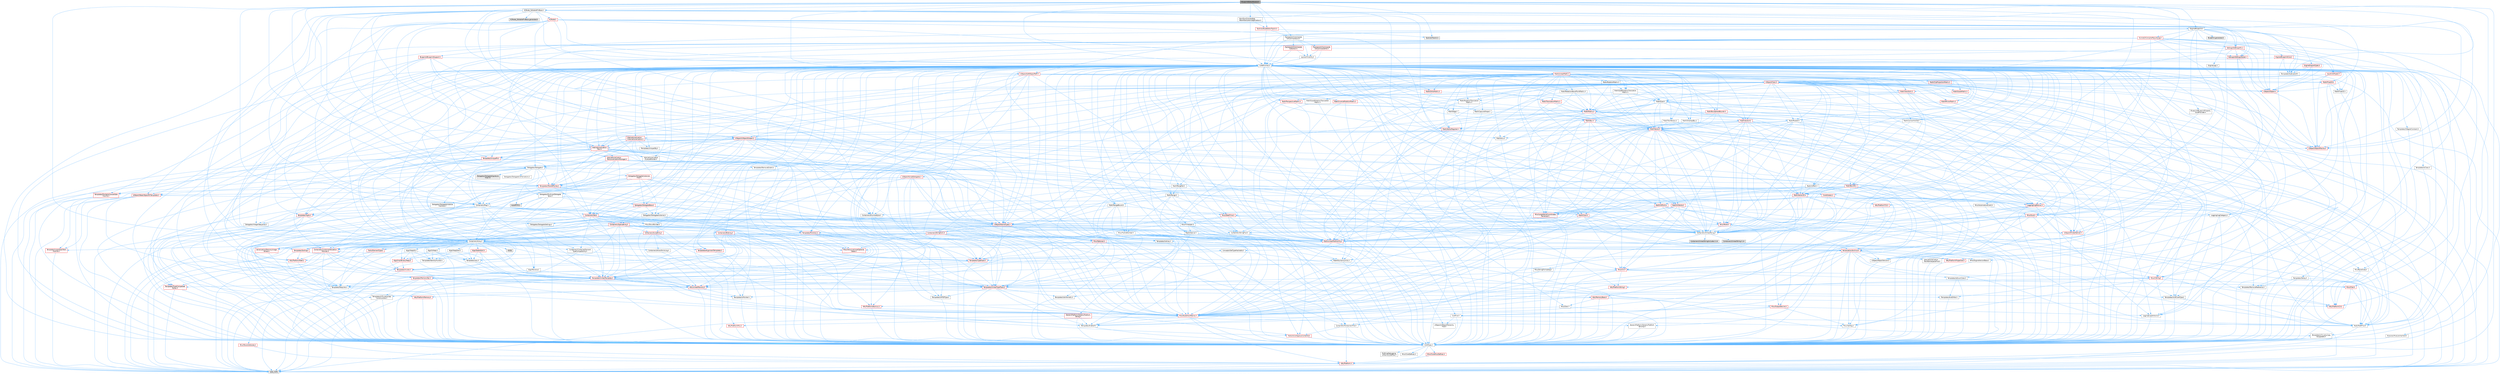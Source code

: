 digraph "BlueprintEditorModule.h"
{
 // INTERACTIVE_SVG=YES
 // LATEX_PDF_SIZE
  bgcolor="transparent";
  edge [fontname=Helvetica,fontsize=10,labelfontname=Helvetica,labelfontsize=10];
  node [fontname=Helvetica,fontsize=10,shape=box,height=0.2,width=0.4];
  Node1 [id="Node000001",label="BlueprintEditorModule.h",height=0.2,width=0.4,color="gray40", fillcolor="grey60", style="filled", fontcolor="black",tooltip=" "];
  Node1 -> Node2 [id="edge1_Node000001_Node000002",color="steelblue1",style="solid",tooltip=" "];
  Node2 [id="Node000002",label="Containers/Array.h",height=0.2,width=0.4,color="grey40", fillcolor="white", style="filled",URL="$df/dd0/Array_8h.html",tooltip=" "];
  Node2 -> Node3 [id="edge2_Node000002_Node000003",color="steelblue1",style="solid",tooltip=" "];
  Node3 [id="Node000003",label="CoreTypes.h",height=0.2,width=0.4,color="grey40", fillcolor="white", style="filled",URL="$dc/dec/CoreTypes_8h.html",tooltip=" "];
  Node3 -> Node4 [id="edge3_Node000003_Node000004",color="steelblue1",style="solid",tooltip=" "];
  Node4 [id="Node000004",label="HAL/Platform.h",height=0.2,width=0.4,color="red", fillcolor="#FFF0F0", style="filled",URL="$d9/dd0/Platform_8h.html",tooltip=" "];
  Node4 -> Node7 [id="edge4_Node000004_Node000007",color="steelblue1",style="solid",tooltip=" "];
  Node7 [id="Node000007",label="type_traits",height=0.2,width=0.4,color="grey60", fillcolor="#E0E0E0", style="filled",tooltip=" "];
  Node3 -> Node14 [id="edge5_Node000003_Node000014",color="steelblue1",style="solid",tooltip=" "];
  Node14 [id="Node000014",label="ProfilingDebugging\l/UMemoryDefines.h",height=0.2,width=0.4,color="grey40", fillcolor="white", style="filled",URL="$d2/da2/UMemoryDefines_8h.html",tooltip=" "];
  Node3 -> Node15 [id="edge6_Node000003_Node000015",color="steelblue1",style="solid",tooltip=" "];
  Node15 [id="Node000015",label="Misc/CoreMiscDefines.h",height=0.2,width=0.4,color="red", fillcolor="#FFF0F0", style="filled",URL="$da/d38/CoreMiscDefines_8h.html",tooltip=" "];
  Node15 -> Node4 [id="edge7_Node000015_Node000004",color="steelblue1",style="solid",tooltip=" "];
  Node3 -> Node16 [id="edge8_Node000003_Node000016",color="steelblue1",style="solid",tooltip=" "];
  Node16 [id="Node000016",label="Misc/CoreDefines.h",height=0.2,width=0.4,color="grey40", fillcolor="white", style="filled",URL="$d3/dd2/CoreDefines_8h.html",tooltip=" "];
  Node2 -> Node17 [id="edge9_Node000002_Node000017",color="steelblue1",style="solid",tooltip=" "];
  Node17 [id="Node000017",label="Misc/AssertionMacros.h",height=0.2,width=0.4,color="red", fillcolor="#FFF0F0", style="filled",URL="$d0/dfa/AssertionMacros_8h.html",tooltip=" "];
  Node17 -> Node3 [id="edge10_Node000017_Node000003",color="steelblue1",style="solid",tooltip=" "];
  Node17 -> Node4 [id="edge11_Node000017_Node000004",color="steelblue1",style="solid",tooltip=" "];
  Node17 -> Node18 [id="edge12_Node000017_Node000018",color="steelblue1",style="solid",tooltip=" "];
  Node18 [id="Node000018",label="HAL/PlatformMisc.h",height=0.2,width=0.4,color="red", fillcolor="#FFF0F0", style="filled",URL="$d0/df5/PlatformMisc_8h.html",tooltip=" "];
  Node18 -> Node3 [id="edge13_Node000018_Node000003",color="steelblue1",style="solid",tooltip=" "];
  Node17 -> Node54 [id="edge14_Node000017_Node000054",color="steelblue1",style="solid",tooltip=" "];
  Node54 [id="Node000054",label="Templates/EnableIf.h",height=0.2,width=0.4,color="grey40", fillcolor="white", style="filled",URL="$d7/d60/EnableIf_8h.html",tooltip=" "];
  Node54 -> Node3 [id="edge15_Node000054_Node000003",color="steelblue1",style="solid",tooltip=" "];
  Node17 -> Node60 [id="edge16_Node000017_Node000060",color="steelblue1",style="solid",tooltip=" "];
  Node60 [id="Node000060",label="Misc/VarArgs.h",height=0.2,width=0.4,color="grey40", fillcolor="white", style="filled",URL="$d5/d6f/VarArgs_8h.html",tooltip=" "];
  Node60 -> Node3 [id="edge17_Node000060_Node000003",color="steelblue1",style="solid",tooltip=" "];
  Node2 -> Node68 [id="edge18_Node000002_Node000068",color="steelblue1",style="solid",tooltip=" "];
  Node68 [id="Node000068",label="Misc/IntrusiveUnsetOptional\lState.h",height=0.2,width=0.4,color="red", fillcolor="#FFF0F0", style="filled",URL="$d2/d0a/IntrusiveUnsetOptionalState_8h.html",tooltip=" "];
  Node2 -> Node70 [id="edge19_Node000002_Node000070",color="steelblue1",style="solid",tooltip=" "];
  Node70 [id="Node000070",label="Misc/ReverseIterate.h",height=0.2,width=0.4,color="red", fillcolor="#FFF0F0", style="filled",URL="$db/de3/ReverseIterate_8h.html",tooltip=" "];
  Node70 -> Node4 [id="edge20_Node000070_Node000004",color="steelblue1",style="solid",tooltip=" "];
  Node2 -> Node72 [id="edge21_Node000002_Node000072",color="steelblue1",style="solid",tooltip=" "];
  Node72 [id="Node000072",label="HAL/UnrealMemory.h",height=0.2,width=0.4,color="red", fillcolor="#FFF0F0", style="filled",URL="$d9/d96/UnrealMemory_8h.html",tooltip=" "];
  Node72 -> Node3 [id="edge22_Node000072_Node000003",color="steelblue1",style="solid",tooltip=" "];
  Node72 -> Node76 [id="edge23_Node000072_Node000076",color="steelblue1",style="solid",tooltip=" "];
  Node76 [id="Node000076",label="HAL/MemoryBase.h",height=0.2,width=0.4,color="red", fillcolor="#FFF0F0", style="filled",URL="$d6/d9f/MemoryBase_8h.html",tooltip=" "];
  Node76 -> Node3 [id="edge24_Node000076_Node000003",color="steelblue1",style="solid",tooltip=" "];
  Node76 -> Node47 [id="edge25_Node000076_Node000047",color="steelblue1",style="solid",tooltip=" "];
  Node47 [id="Node000047",label="HAL/PlatformAtomics.h",height=0.2,width=0.4,color="red", fillcolor="#FFF0F0", style="filled",URL="$d3/d36/PlatformAtomics_8h.html",tooltip=" "];
  Node47 -> Node3 [id="edge26_Node000047_Node000003",color="steelblue1",style="solid",tooltip=" "];
  Node76 -> Node30 [id="edge27_Node000076_Node000030",color="steelblue1",style="solid",tooltip=" "];
  Node30 [id="Node000030",label="HAL/PlatformCrt.h",height=0.2,width=0.4,color="red", fillcolor="#FFF0F0", style="filled",URL="$d8/d75/PlatformCrt_8h.html",tooltip=" "];
  Node76 -> Node77 [id="edge28_Node000076_Node000077",color="steelblue1",style="solid",tooltip=" "];
  Node77 [id="Node000077",label="Misc/Exec.h",height=0.2,width=0.4,color="grey40", fillcolor="white", style="filled",URL="$de/ddb/Exec_8h.html",tooltip=" "];
  Node77 -> Node3 [id="edge29_Node000077_Node000003",color="steelblue1",style="solid",tooltip=" "];
  Node77 -> Node17 [id="edge30_Node000077_Node000017",color="steelblue1",style="solid",tooltip=" "];
  Node76 -> Node78 [id="edge31_Node000076_Node000078",color="steelblue1",style="solid",tooltip=" "];
  Node78 [id="Node000078",label="Misc/OutputDevice.h",height=0.2,width=0.4,color="red", fillcolor="#FFF0F0", style="filled",URL="$d7/d32/OutputDevice_8h.html",tooltip=" "];
  Node78 -> Node25 [id="edge32_Node000078_Node000025",color="steelblue1",style="solid",tooltip=" "];
  Node25 [id="Node000025",label="CoreFwd.h",height=0.2,width=0.4,color="grey40", fillcolor="white", style="filled",URL="$d1/d1e/CoreFwd_8h.html",tooltip=" "];
  Node25 -> Node3 [id="edge33_Node000025_Node000003",color="steelblue1",style="solid",tooltip=" "];
  Node25 -> Node26 [id="edge34_Node000025_Node000026",color="steelblue1",style="solid",tooltip=" "];
  Node26 [id="Node000026",label="Containers/ContainersFwd.h",height=0.2,width=0.4,color="grey40", fillcolor="white", style="filled",URL="$d4/d0a/ContainersFwd_8h.html",tooltip=" "];
  Node26 -> Node4 [id="edge35_Node000026_Node000004",color="steelblue1",style="solid",tooltip=" "];
  Node26 -> Node3 [id="edge36_Node000026_Node000003",color="steelblue1",style="solid",tooltip=" "];
  Node26 -> Node23 [id="edge37_Node000026_Node000023",color="steelblue1",style="solid",tooltip=" "];
  Node23 [id="Node000023",label="Traits/IsContiguousContainer.h",height=0.2,width=0.4,color="red", fillcolor="#FFF0F0", style="filled",URL="$d5/d3c/IsContiguousContainer_8h.html",tooltip=" "];
  Node23 -> Node3 [id="edge38_Node000023_Node000003",color="steelblue1",style="solid",tooltip=" "];
  Node25 -> Node27 [id="edge39_Node000025_Node000027",color="steelblue1",style="solid",tooltip=" "];
  Node27 [id="Node000027",label="Math/MathFwd.h",height=0.2,width=0.4,color="grey40", fillcolor="white", style="filled",URL="$d2/d10/MathFwd_8h.html",tooltip=" "];
  Node27 -> Node4 [id="edge40_Node000027_Node000004",color="steelblue1",style="solid",tooltip=" "];
  Node25 -> Node28 [id="edge41_Node000025_Node000028",color="steelblue1",style="solid",tooltip=" "];
  Node28 [id="Node000028",label="UObject/UObjectHierarchy\lFwd.h",height=0.2,width=0.4,color="grey40", fillcolor="white", style="filled",URL="$d3/d13/UObjectHierarchyFwd_8h.html",tooltip=" "];
  Node78 -> Node3 [id="edge42_Node000078_Node000003",color="steelblue1",style="solid",tooltip=" "];
  Node78 -> Node79 [id="edge43_Node000078_Node000079",color="steelblue1",style="solid",tooltip=" "];
  Node79 [id="Node000079",label="Logging/LogVerbosity.h",height=0.2,width=0.4,color="grey40", fillcolor="white", style="filled",URL="$d2/d8f/LogVerbosity_8h.html",tooltip=" "];
  Node79 -> Node3 [id="edge44_Node000079_Node000003",color="steelblue1",style="solid",tooltip=" "];
  Node78 -> Node60 [id="edge45_Node000078_Node000060",color="steelblue1",style="solid",tooltip=" "];
  Node72 -> Node89 [id="edge46_Node000072_Node000089",color="steelblue1",style="solid",tooltip=" "];
  Node89 [id="Node000089",label="HAL/PlatformMemory.h",height=0.2,width=0.4,color="red", fillcolor="#FFF0F0", style="filled",URL="$de/d68/PlatformMemory_8h.html",tooltip=" "];
  Node89 -> Node3 [id="edge47_Node000089_Node000003",color="steelblue1",style="solid",tooltip=" "];
  Node72 -> Node92 [id="edge48_Node000072_Node000092",color="steelblue1",style="solid",tooltip=" "];
  Node92 [id="Node000092",label="Templates/IsPointer.h",height=0.2,width=0.4,color="grey40", fillcolor="white", style="filled",URL="$d7/d05/IsPointer_8h.html",tooltip=" "];
  Node92 -> Node3 [id="edge49_Node000092_Node000003",color="steelblue1",style="solid",tooltip=" "];
  Node2 -> Node93 [id="edge50_Node000002_Node000093",color="steelblue1",style="solid",tooltip=" "];
  Node93 [id="Node000093",label="Templates/UnrealTypeTraits.h",height=0.2,width=0.4,color="red", fillcolor="#FFF0F0", style="filled",URL="$d2/d2d/UnrealTypeTraits_8h.html",tooltip=" "];
  Node93 -> Node3 [id="edge51_Node000093_Node000003",color="steelblue1",style="solid",tooltip=" "];
  Node93 -> Node92 [id="edge52_Node000093_Node000092",color="steelblue1",style="solid",tooltip=" "];
  Node93 -> Node17 [id="edge53_Node000093_Node000017",color="steelblue1",style="solid",tooltip=" "];
  Node93 -> Node85 [id="edge54_Node000093_Node000085",color="steelblue1",style="solid",tooltip=" "];
  Node85 [id="Node000085",label="Templates/AndOrNot.h",height=0.2,width=0.4,color="grey40", fillcolor="white", style="filled",URL="$db/d0a/AndOrNot_8h.html",tooltip=" "];
  Node85 -> Node3 [id="edge55_Node000085_Node000003",color="steelblue1",style="solid",tooltip=" "];
  Node93 -> Node54 [id="edge56_Node000093_Node000054",color="steelblue1",style="solid",tooltip=" "];
  Node93 -> Node94 [id="edge57_Node000093_Node000094",color="steelblue1",style="solid",tooltip=" "];
  Node94 [id="Node000094",label="Templates/IsArithmetic.h",height=0.2,width=0.4,color="grey40", fillcolor="white", style="filled",URL="$d2/d5d/IsArithmetic_8h.html",tooltip=" "];
  Node94 -> Node3 [id="edge58_Node000094_Node000003",color="steelblue1",style="solid",tooltip=" "];
  Node93 -> Node96 [id="edge59_Node000093_Node000096",color="steelblue1",style="solid",tooltip=" "];
  Node96 [id="Node000096",label="Templates/IsPODType.h",height=0.2,width=0.4,color="grey40", fillcolor="white", style="filled",URL="$d7/db1/IsPODType_8h.html",tooltip=" "];
  Node96 -> Node3 [id="edge60_Node000096_Node000003",color="steelblue1",style="solid",tooltip=" "];
  Node93 -> Node97 [id="edge61_Node000093_Node000097",color="steelblue1",style="solid",tooltip=" "];
  Node97 [id="Node000097",label="Templates/IsUECoreType.h",height=0.2,width=0.4,color="grey40", fillcolor="white", style="filled",URL="$d1/db8/IsUECoreType_8h.html",tooltip=" "];
  Node97 -> Node3 [id="edge62_Node000097_Node000003",color="steelblue1",style="solid",tooltip=" "];
  Node97 -> Node7 [id="edge63_Node000097_Node000007",color="steelblue1",style="solid",tooltip=" "];
  Node93 -> Node86 [id="edge64_Node000093_Node000086",color="steelblue1",style="solid",tooltip=" "];
  Node86 [id="Node000086",label="Templates/IsTriviallyCopy\lConstructible.h",height=0.2,width=0.4,color="grey40", fillcolor="white", style="filled",URL="$d3/d78/IsTriviallyCopyConstructible_8h.html",tooltip=" "];
  Node86 -> Node3 [id="edge65_Node000086_Node000003",color="steelblue1",style="solid",tooltip=" "];
  Node86 -> Node7 [id="edge66_Node000086_Node000007",color="steelblue1",style="solid",tooltip=" "];
  Node2 -> Node98 [id="edge67_Node000002_Node000098",color="steelblue1",style="solid",tooltip=" "];
  Node98 [id="Node000098",label="Templates/UnrealTemplate.h",height=0.2,width=0.4,color="red", fillcolor="#FFF0F0", style="filled",URL="$d4/d24/UnrealTemplate_8h.html",tooltip=" "];
  Node98 -> Node3 [id="edge68_Node000098_Node000003",color="steelblue1",style="solid",tooltip=" "];
  Node98 -> Node92 [id="edge69_Node000098_Node000092",color="steelblue1",style="solid",tooltip=" "];
  Node98 -> Node72 [id="edge70_Node000098_Node000072",color="steelblue1",style="solid",tooltip=" "];
  Node98 -> Node93 [id="edge71_Node000098_Node000093",color="steelblue1",style="solid",tooltip=" "];
  Node98 -> Node101 [id="edge72_Node000098_Node000101",color="steelblue1",style="solid",tooltip=" "];
  Node101 [id="Node000101",label="Templates/RemoveReference.h",height=0.2,width=0.4,color="grey40", fillcolor="white", style="filled",URL="$da/dbe/RemoveReference_8h.html",tooltip=" "];
  Node101 -> Node3 [id="edge73_Node000101_Node000003",color="steelblue1",style="solid",tooltip=" "];
  Node98 -> Node62 [id="edge74_Node000098_Node000062",color="steelblue1",style="solid",tooltip=" "];
  Node62 [id="Node000062",label="Templates/Requires.h",height=0.2,width=0.4,color="grey40", fillcolor="white", style="filled",URL="$dc/d96/Requires_8h.html",tooltip=" "];
  Node62 -> Node54 [id="edge75_Node000062_Node000054",color="steelblue1",style="solid",tooltip=" "];
  Node62 -> Node7 [id="edge76_Node000062_Node000007",color="steelblue1",style="solid",tooltip=" "];
  Node98 -> Node102 [id="edge77_Node000098_Node000102",color="steelblue1",style="solid",tooltip=" "];
  Node102 [id="Node000102",label="Templates/TypeCompatible\lBytes.h",height=0.2,width=0.4,color="red", fillcolor="#FFF0F0", style="filled",URL="$df/d0a/TypeCompatibleBytes_8h.html",tooltip=" "];
  Node102 -> Node3 [id="edge78_Node000102_Node000003",color="steelblue1",style="solid",tooltip=" "];
  Node102 -> Node7 [id="edge79_Node000102_Node000007",color="steelblue1",style="solid",tooltip=" "];
  Node98 -> Node23 [id="edge80_Node000098_Node000023",color="steelblue1",style="solid",tooltip=" "];
  Node98 -> Node7 [id="edge81_Node000098_Node000007",color="steelblue1",style="solid",tooltip=" "];
  Node2 -> Node104 [id="edge82_Node000002_Node000104",color="steelblue1",style="solid",tooltip=" "];
  Node104 [id="Node000104",label="Containers/AllowShrinking.h",height=0.2,width=0.4,color="grey40", fillcolor="white", style="filled",URL="$d7/d1a/AllowShrinking_8h.html",tooltip=" "];
  Node104 -> Node3 [id="edge83_Node000104_Node000003",color="steelblue1",style="solid",tooltip=" "];
  Node2 -> Node105 [id="edge84_Node000002_Node000105",color="steelblue1",style="solid",tooltip=" "];
  Node105 [id="Node000105",label="Containers/ContainerAllocation\lPolicies.h",height=0.2,width=0.4,color="red", fillcolor="#FFF0F0", style="filled",URL="$d7/dff/ContainerAllocationPolicies_8h.html",tooltip=" "];
  Node105 -> Node3 [id="edge85_Node000105_Node000003",color="steelblue1",style="solid",tooltip=" "];
  Node105 -> Node105 [id="edge86_Node000105_Node000105",color="steelblue1",style="solid",tooltip=" "];
  Node105 -> Node107 [id="edge87_Node000105_Node000107",color="steelblue1",style="solid",tooltip=" "];
  Node107 [id="Node000107",label="HAL/PlatformMath.h",height=0.2,width=0.4,color="red", fillcolor="#FFF0F0", style="filled",URL="$dc/d53/PlatformMath_8h.html",tooltip=" "];
  Node107 -> Node3 [id="edge88_Node000107_Node000003",color="steelblue1",style="solid",tooltip=" "];
  Node105 -> Node72 [id="edge89_Node000105_Node000072",color="steelblue1",style="solid",tooltip=" "];
  Node105 -> Node40 [id="edge90_Node000105_Node000040",color="steelblue1",style="solid",tooltip=" "];
  Node40 [id="Node000040",label="Math/NumericLimits.h",height=0.2,width=0.4,color="grey40", fillcolor="white", style="filled",URL="$df/d1b/NumericLimits_8h.html",tooltip=" "];
  Node40 -> Node3 [id="edge91_Node000040_Node000003",color="steelblue1",style="solid",tooltip=" "];
  Node105 -> Node17 [id="edge92_Node000105_Node000017",color="steelblue1",style="solid",tooltip=" "];
  Node105 -> Node116 [id="edge93_Node000105_Node000116",color="steelblue1",style="solid",tooltip=" "];
  Node116 [id="Node000116",label="Templates/MemoryOps.h",height=0.2,width=0.4,color="red", fillcolor="#FFF0F0", style="filled",URL="$db/dea/MemoryOps_8h.html",tooltip=" "];
  Node116 -> Node3 [id="edge94_Node000116_Node000003",color="steelblue1",style="solid",tooltip=" "];
  Node116 -> Node72 [id="edge95_Node000116_Node000072",color="steelblue1",style="solid",tooltip=" "];
  Node116 -> Node87 [id="edge96_Node000116_Node000087",color="steelblue1",style="solid",tooltip=" "];
  Node87 [id="Node000087",label="Templates/IsTriviallyCopy\lAssignable.h",height=0.2,width=0.4,color="grey40", fillcolor="white", style="filled",URL="$d2/df2/IsTriviallyCopyAssignable_8h.html",tooltip=" "];
  Node87 -> Node3 [id="edge97_Node000087_Node000003",color="steelblue1",style="solid",tooltip=" "];
  Node87 -> Node7 [id="edge98_Node000087_Node000007",color="steelblue1",style="solid",tooltip=" "];
  Node116 -> Node86 [id="edge99_Node000116_Node000086",color="steelblue1",style="solid",tooltip=" "];
  Node116 -> Node62 [id="edge100_Node000116_Node000062",color="steelblue1",style="solid",tooltip=" "];
  Node116 -> Node93 [id="edge101_Node000116_Node000093",color="steelblue1",style="solid",tooltip=" "];
  Node116 -> Node7 [id="edge102_Node000116_Node000007",color="steelblue1",style="solid",tooltip=" "];
  Node105 -> Node102 [id="edge103_Node000105_Node000102",color="steelblue1",style="solid",tooltip=" "];
  Node105 -> Node7 [id="edge104_Node000105_Node000007",color="steelblue1",style="solid",tooltip=" "];
  Node2 -> Node117 [id="edge105_Node000002_Node000117",color="steelblue1",style="solid",tooltip=" "];
  Node117 [id="Node000117",label="Containers/ContainerElement\lTypeCompatibility.h",height=0.2,width=0.4,color="grey40", fillcolor="white", style="filled",URL="$df/ddf/ContainerElementTypeCompatibility_8h.html",tooltip=" "];
  Node117 -> Node3 [id="edge106_Node000117_Node000003",color="steelblue1",style="solid",tooltip=" "];
  Node117 -> Node93 [id="edge107_Node000117_Node000093",color="steelblue1",style="solid",tooltip=" "];
  Node2 -> Node118 [id="edge108_Node000002_Node000118",color="steelblue1",style="solid",tooltip=" "];
  Node118 [id="Node000118",label="Serialization/Archive.h",height=0.2,width=0.4,color="red", fillcolor="#FFF0F0", style="filled",URL="$d7/d3b/Archive_8h.html",tooltip=" "];
  Node118 -> Node25 [id="edge109_Node000118_Node000025",color="steelblue1",style="solid",tooltip=" "];
  Node118 -> Node3 [id="edge110_Node000118_Node000003",color="steelblue1",style="solid",tooltip=" "];
  Node118 -> Node119 [id="edge111_Node000118_Node000119",color="steelblue1",style="solid",tooltip=" "];
  Node119 [id="Node000119",label="HAL/PlatformProperties.h",height=0.2,width=0.4,color="red", fillcolor="#FFF0F0", style="filled",URL="$d9/db0/PlatformProperties_8h.html",tooltip=" "];
  Node119 -> Node3 [id="edge112_Node000119_Node000003",color="steelblue1",style="solid",tooltip=" "];
  Node118 -> Node122 [id="edge113_Node000118_Node000122",color="steelblue1",style="solid",tooltip=" "];
  Node122 [id="Node000122",label="Internationalization\l/TextNamespaceFwd.h",height=0.2,width=0.4,color="grey40", fillcolor="white", style="filled",URL="$d8/d97/TextNamespaceFwd_8h.html",tooltip=" "];
  Node122 -> Node3 [id="edge114_Node000122_Node000003",color="steelblue1",style="solid",tooltip=" "];
  Node118 -> Node27 [id="edge115_Node000118_Node000027",color="steelblue1",style="solid",tooltip=" "];
  Node118 -> Node17 [id="edge116_Node000118_Node000017",color="steelblue1",style="solid",tooltip=" "];
  Node118 -> Node123 [id="edge117_Node000118_Node000123",color="steelblue1",style="solid",tooltip=" "];
  Node123 [id="Node000123",label="Misc/EngineVersionBase.h",height=0.2,width=0.4,color="grey40", fillcolor="white", style="filled",URL="$d5/d2b/EngineVersionBase_8h.html",tooltip=" "];
  Node123 -> Node3 [id="edge118_Node000123_Node000003",color="steelblue1",style="solid",tooltip=" "];
  Node118 -> Node60 [id="edge119_Node000118_Node000060",color="steelblue1",style="solid",tooltip=" "];
  Node118 -> Node54 [id="edge120_Node000118_Node000054",color="steelblue1",style="solid",tooltip=" "];
  Node118 -> Node126 [id="edge121_Node000118_Node000126",color="steelblue1",style="solid",tooltip=" "];
  Node126 [id="Node000126",label="Templates/IsEnumClass.h",height=0.2,width=0.4,color="grey40", fillcolor="white", style="filled",URL="$d7/d15/IsEnumClass_8h.html",tooltip=" "];
  Node126 -> Node3 [id="edge122_Node000126_Node000003",color="steelblue1",style="solid",tooltip=" "];
  Node126 -> Node85 [id="edge123_Node000126_Node000085",color="steelblue1",style="solid",tooltip=" "];
  Node118 -> Node98 [id="edge124_Node000118_Node000098",color="steelblue1",style="solid",tooltip=" "];
  Node118 -> Node127 [id="edge125_Node000118_Node000127",color="steelblue1",style="solid",tooltip=" "];
  Node127 [id="Node000127",label="UObject/ObjectVersion.h",height=0.2,width=0.4,color="grey40", fillcolor="white", style="filled",URL="$da/d63/ObjectVersion_8h.html",tooltip=" "];
  Node127 -> Node3 [id="edge126_Node000127_Node000003",color="steelblue1",style="solid",tooltip=" "];
  Node2 -> Node128 [id="edge127_Node000002_Node000128",color="steelblue1",style="solid",tooltip=" "];
  Node128 [id="Node000128",label="Serialization/MemoryImage\lWriter.h",height=0.2,width=0.4,color="red", fillcolor="#FFF0F0", style="filled",URL="$d0/d08/MemoryImageWriter_8h.html",tooltip=" "];
  Node128 -> Node3 [id="edge128_Node000128_Node000003",color="steelblue1",style="solid",tooltip=" "];
  Node2 -> Node142 [id="edge129_Node000002_Node000142",color="steelblue1",style="solid",tooltip=" "];
  Node142 [id="Node000142",label="Algo/Heapify.h",height=0.2,width=0.4,color="grey40", fillcolor="white", style="filled",URL="$d0/d2a/Heapify_8h.html",tooltip=" "];
  Node142 -> Node143 [id="edge130_Node000142_Node000143",color="steelblue1",style="solid",tooltip=" "];
  Node143 [id="Node000143",label="Algo/Impl/BinaryHeap.h",height=0.2,width=0.4,color="red", fillcolor="#FFF0F0", style="filled",URL="$d7/da3/Algo_2Impl_2BinaryHeap_8h.html",tooltip=" "];
  Node143 -> Node144 [id="edge131_Node000143_Node000144",color="steelblue1",style="solid",tooltip=" "];
  Node144 [id="Node000144",label="Templates/Invoke.h",height=0.2,width=0.4,color="red", fillcolor="#FFF0F0", style="filled",URL="$d7/deb/Invoke_8h.html",tooltip=" "];
  Node144 -> Node3 [id="edge132_Node000144_Node000003",color="steelblue1",style="solid",tooltip=" "];
  Node144 -> Node98 [id="edge133_Node000144_Node000098",color="steelblue1",style="solid",tooltip=" "];
  Node144 -> Node7 [id="edge134_Node000144_Node000007",color="steelblue1",style="solid",tooltip=" "];
  Node143 -> Node7 [id="edge135_Node000143_Node000007",color="steelblue1",style="solid",tooltip=" "];
  Node142 -> Node148 [id="edge136_Node000142_Node000148",color="steelblue1",style="solid",tooltip=" "];
  Node148 [id="Node000148",label="Templates/IdentityFunctor.h",height=0.2,width=0.4,color="grey40", fillcolor="white", style="filled",URL="$d7/d2e/IdentityFunctor_8h.html",tooltip=" "];
  Node148 -> Node4 [id="edge137_Node000148_Node000004",color="steelblue1",style="solid",tooltip=" "];
  Node142 -> Node144 [id="edge138_Node000142_Node000144",color="steelblue1",style="solid",tooltip=" "];
  Node142 -> Node149 [id="edge139_Node000142_Node000149",color="steelblue1",style="solid",tooltip=" "];
  Node149 [id="Node000149",label="Templates/Less.h",height=0.2,width=0.4,color="grey40", fillcolor="white", style="filled",URL="$de/dc8/Less_8h.html",tooltip=" "];
  Node149 -> Node3 [id="edge140_Node000149_Node000003",color="steelblue1",style="solid",tooltip=" "];
  Node149 -> Node98 [id="edge141_Node000149_Node000098",color="steelblue1",style="solid",tooltip=" "];
  Node142 -> Node98 [id="edge142_Node000142_Node000098",color="steelblue1",style="solid",tooltip=" "];
  Node2 -> Node150 [id="edge143_Node000002_Node000150",color="steelblue1",style="solid",tooltip=" "];
  Node150 [id="Node000150",label="Algo/HeapSort.h",height=0.2,width=0.4,color="grey40", fillcolor="white", style="filled",URL="$d3/d92/HeapSort_8h.html",tooltip=" "];
  Node150 -> Node143 [id="edge144_Node000150_Node000143",color="steelblue1",style="solid",tooltip=" "];
  Node150 -> Node148 [id="edge145_Node000150_Node000148",color="steelblue1",style="solid",tooltip=" "];
  Node150 -> Node149 [id="edge146_Node000150_Node000149",color="steelblue1",style="solid",tooltip=" "];
  Node150 -> Node98 [id="edge147_Node000150_Node000098",color="steelblue1",style="solid",tooltip=" "];
  Node2 -> Node151 [id="edge148_Node000002_Node000151",color="steelblue1",style="solid",tooltip=" "];
  Node151 [id="Node000151",label="Algo/IsHeap.h",height=0.2,width=0.4,color="grey40", fillcolor="white", style="filled",URL="$de/d32/IsHeap_8h.html",tooltip=" "];
  Node151 -> Node143 [id="edge149_Node000151_Node000143",color="steelblue1",style="solid",tooltip=" "];
  Node151 -> Node148 [id="edge150_Node000151_Node000148",color="steelblue1",style="solid",tooltip=" "];
  Node151 -> Node144 [id="edge151_Node000151_Node000144",color="steelblue1",style="solid",tooltip=" "];
  Node151 -> Node149 [id="edge152_Node000151_Node000149",color="steelblue1",style="solid",tooltip=" "];
  Node151 -> Node98 [id="edge153_Node000151_Node000098",color="steelblue1",style="solid",tooltip=" "];
  Node2 -> Node143 [id="edge154_Node000002_Node000143",color="steelblue1",style="solid",tooltip=" "];
  Node2 -> Node152 [id="edge155_Node000002_Node000152",color="steelblue1",style="solid",tooltip=" "];
  Node152 [id="Node000152",label="Algo/StableSort.h",height=0.2,width=0.4,color="red", fillcolor="#FFF0F0", style="filled",URL="$d7/d3c/StableSort_8h.html",tooltip=" "];
  Node152 -> Node148 [id="edge156_Node000152_Node000148",color="steelblue1",style="solid",tooltip=" "];
  Node152 -> Node144 [id="edge157_Node000152_Node000144",color="steelblue1",style="solid",tooltip=" "];
  Node152 -> Node149 [id="edge158_Node000152_Node000149",color="steelblue1",style="solid",tooltip=" "];
  Node152 -> Node98 [id="edge159_Node000152_Node000098",color="steelblue1",style="solid",tooltip=" "];
  Node2 -> Node155 [id="edge160_Node000002_Node000155",color="steelblue1",style="solid",tooltip=" "];
  Node155 [id="Node000155",label="Concepts/GetTypeHashable.h",height=0.2,width=0.4,color="grey40", fillcolor="white", style="filled",URL="$d3/da2/GetTypeHashable_8h.html",tooltip=" "];
  Node155 -> Node3 [id="edge161_Node000155_Node000003",color="steelblue1",style="solid",tooltip=" "];
  Node155 -> Node133 [id="edge162_Node000155_Node000133",color="steelblue1",style="solid",tooltip=" "];
  Node133 [id="Node000133",label="Templates/TypeHash.h",height=0.2,width=0.4,color="red", fillcolor="#FFF0F0", style="filled",URL="$d1/d62/TypeHash_8h.html",tooltip=" "];
  Node133 -> Node3 [id="edge163_Node000133_Node000003",color="steelblue1",style="solid",tooltip=" "];
  Node133 -> Node62 [id="edge164_Node000133_Node000062",color="steelblue1",style="solid",tooltip=" "];
  Node133 -> Node134 [id="edge165_Node000133_Node000134",color="steelblue1",style="solid",tooltip=" "];
  Node134 [id="Node000134",label="Misc/Crc.h",height=0.2,width=0.4,color="red", fillcolor="#FFF0F0", style="filled",URL="$d4/dd2/Crc_8h.html",tooltip=" "];
  Node134 -> Node3 [id="edge166_Node000134_Node000003",color="steelblue1",style="solid",tooltip=" "];
  Node134 -> Node74 [id="edge167_Node000134_Node000074",color="steelblue1",style="solid",tooltip=" "];
  Node74 [id="Node000074",label="HAL/PlatformString.h",height=0.2,width=0.4,color="red", fillcolor="#FFF0F0", style="filled",URL="$db/db5/PlatformString_8h.html",tooltip=" "];
  Node74 -> Node3 [id="edge168_Node000074_Node000003",color="steelblue1",style="solid",tooltip=" "];
  Node134 -> Node17 [id="edge169_Node000134_Node000017",color="steelblue1",style="solid",tooltip=" "];
  Node134 -> Node135 [id="edge170_Node000134_Node000135",color="steelblue1",style="solid",tooltip=" "];
  Node135 [id="Node000135",label="Misc/CString.h",height=0.2,width=0.4,color="red", fillcolor="#FFF0F0", style="filled",URL="$d2/d49/CString_8h.html",tooltip=" "];
  Node135 -> Node3 [id="edge171_Node000135_Node000003",color="steelblue1",style="solid",tooltip=" "];
  Node135 -> Node30 [id="edge172_Node000135_Node000030",color="steelblue1",style="solid",tooltip=" "];
  Node135 -> Node74 [id="edge173_Node000135_Node000074",color="steelblue1",style="solid",tooltip=" "];
  Node135 -> Node17 [id="edge174_Node000135_Node000017",color="steelblue1",style="solid",tooltip=" "];
  Node135 -> Node136 [id="edge175_Node000135_Node000136",color="steelblue1",style="solid",tooltip=" "];
  Node136 [id="Node000136",label="Misc/Char.h",height=0.2,width=0.4,color="red", fillcolor="#FFF0F0", style="filled",URL="$d0/d58/Char_8h.html",tooltip=" "];
  Node136 -> Node3 [id="edge176_Node000136_Node000003",color="steelblue1",style="solid",tooltip=" "];
  Node136 -> Node7 [id="edge177_Node000136_Node000007",color="steelblue1",style="solid",tooltip=" "];
  Node135 -> Node60 [id="edge178_Node000135_Node000060",color="steelblue1",style="solid",tooltip=" "];
  Node134 -> Node136 [id="edge179_Node000134_Node000136",color="steelblue1",style="solid",tooltip=" "];
  Node134 -> Node93 [id="edge180_Node000134_Node000093",color="steelblue1",style="solid",tooltip=" "];
  Node133 -> Node7 [id="edge181_Node000133_Node000007",color="steelblue1",style="solid",tooltip=" "];
  Node2 -> Node148 [id="edge182_Node000002_Node000148",color="steelblue1",style="solid",tooltip=" "];
  Node2 -> Node144 [id="edge183_Node000002_Node000144",color="steelblue1",style="solid",tooltip=" "];
  Node2 -> Node149 [id="edge184_Node000002_Node000149",color="steelblue1",style="solid",tooltip=" "];
  Node2 -> Node156 [id="edge185_Node000002_Node000156",color="steelblue1",style="solid",tooltip=" "];
  Node156 [id="Node000156",label="Templates/LosesQualifiers\lFromTo.h",height=0.2,width=0.4,color="red", fillcolor="#FFF0F0", style="filled",URL="$d2/db3/LosesQualifiersFromTo_8h.html",tooltip=" "];
  Node156 -> Node7 [id="edge186_Node000156_Node000007",color="steelblue1",style="solid",tooltip=" "];
  Node2 -> Node62 [id="edge187_Node000002_Node000062",color="steelblue1",style="solid",tooltip=" "];
  Node2 -> Node157 [id="edge188_Node000002_Node000157",color="steelblue1",style="solid",tooltip=" "];
  Node157 [id="Node000157",label="Templates/Sorting.h",height=0.2,width=0.4,color="red", fillcolor="#FFF0F0", style="filled",URL="$d3/d9e/Sorting_8h.html",tooltip=" "];
  Node157 -> Node3 [id="edge189_Node000157_Node000003",color="steelblue1",style="solid",tooltip=" "];
  Node157 -> Node107 [id="edge190_Node000157_Node000107",color="steelblue1",style="solid",tooltip=" "];
  Node157 -> Node149 [id="edge191_Node000157_Node000149",color="steelblue1",style="solid",tooltip=" "];
  Node2 -> Node161 [id="edge192_Node000002_Node000161",color="steelblue1",style="solid",tooltip=" "];
  Node161 [id="Node000161",label="Templates/AlignmentTemplates.h",height=0.2,width=0.4,color="red", fillcolor="#FFF0F0", style="filled",URL="$dd/d32/AlignmentTemplates_8h.html",tooltip=" "];
  Node161 -> Node3 [id="edge193_Node000161_Node000003",color="steelblue1",style="solid",tooltip=" "];
  Node161 -> Node92 [id="edge194_Node000161_Node000092",color="steelblue1",style="solid",tooltip=" "];
  Node2 -> Node21 [id="edge195_Node000002_Node000021",color="steelblue1",style="solid",tooltip=" "];
  Node21 [id="Node000021",label="Traits/ElementType.h",height=0.2,width=0.4,color="red", fillcolor="#FFF0F0", style="filled",URL="$d5/d4f/ElementType_8h.html",tooltip=" "];
  Node21 -> Node4 [id="edge196_Node000021_Node000004",color="steelblue1",style="solid",tooltip=" "];
  Node21 -> Node7 [id="edge197_Node000021_Node000007",color="steelblue1",style="solid",tooltip=" "];
  Node2 -> Node113 [id="edge198_Node000002_Node000113",color="steelblue1",style="solid",tooltip=" "];
  Node113 [id="Node000113",label="limits",height=0.2,width=0.4,color="grey60", fillcolor="#E0E0E0", style="filled",tooltip=" "];
  Node2 -> Node7 [id="edge199_Node000002_Node000007",color="steelblue1",style="solid",tooltip=" "];
  Node1 -> Node162 [id="edge200_Node000001_Node000162",color="steelblue1",style="solid",tooltip=" "];
  Node162 [id="Node000162",label="Containers/Map.h",height=0.2,width=0.4,color="grey40", fillcolor="white", style="filled",URL="$df/d79/Map_8h.html",tooltip=" "];
  Node162 -> Node3 [id="edge201_Node000162_Node000003",color="steelblue1",style="solid",tooltip=" "];
  Node162 -> Node163 [id="edge202_Node000162_Node000163",color="steelblue1",style="solid",tooltip=" "];
  Node163 [id="Node000163",label="Algo/Reverse.h",height=0.2,width=0.4,color="grey40", fillcolor="white", style="filled",URL="$d5/d93/Reverse_8h.html",tooltip=" "];
  Node163 -> Node3 [id="edge203_Node000163_Node000003",color="steelblue1",style="solid",tooltip=" "];
  Node163 -> Node98 [id="edge204_Node000163_Node000098",color="steelblue1",style="solid",tooltip=" "];
  Node162 -> Node117 [id="edge205_Node000162_Node000117",color="steelblue1",style="solid",tooltip=" "];
  Node162 -> Node164 [id="edge206_Node000162_Node000164",color="steelblue1",style="solid",tooltip=" "];
  Node164 [id="Node000164",label="Containers/Set.h",height=0.2,width=0.4,color="red", fillcolor="#FFF0F0", style="filled",URL="$d4/d45/Set_8h.html",tooltip=" "];
  Node164 -> Node105 [id="edge207_Node000164_Node000105",color="steelblue1",style="solid",tooltip=" "];
  Node164 -> Node117 [id="edge208_Node000164_Node000117",color="steelblue1",style="solid",tooltip=" "];
  Node164 -> Node166 [id="edge209_Node000164_Node000166",color="steelblue1",style="solid",tooltip=" "];
  Node166 [id="Node000166",label="Containers/SparseArray.h",height=0.2,width=0.4,color="red", fillcolor="#FFF0F0", style="filled",URL="$d5/dbf/SparseArray_8h.html",tooltip=" "];
  Node166 -> Node3 [id="edge210_Node000166_Node000003",color="steelblue1",style="solid",tooltip=" "];
  Node166 -> Node17 [id="edge211_Node000166_Node000017",color="steelblue1",style="solid",tooltip=" "];
  Node166 -> Node72 [id="edge212_Node000166_Node000072",color="steelblue1",style="solid",tooltip=" "];
  Node166 -> Node93 [id="edge213_Node000166_Node000093",color="steelblue1",style="solid",tooltip=" "];
  Node166 -> Node98 [id="edge214_Node000166_Node000098",color="steelblue1",style="solid",tooltip=" "];
  Node166 -> Node105 [id="edge215_Node000166_Node000105",color="steelblue1",style="solid",tooltip=" "];
  Node166 -> Node149 [id="edge216_Node000166_Node000149",color="steelblue1",style="solid",tooltip=" "];
  Node166 -> Node2 [id="edge217_Node000166_Node000002",color="steelblue1",style="solid",tooltip=" "];
  Node166 -> Node160 [id="edge218_Node000166_Node000160",color="steelblue1",style="solid",tooltip=" "];
  Node160 [id="Node000160",label="Math/UnrealMathUtility.h",height=0.2,width=0.4,color="red", fillcolor="#FFF0F0", style="filled",URL="$db/db8/UnrealMathUtility_8h.html",tooltip=" "];
  Node160 -> Node3 [id="edge219_Node000160_Node000003",color="steelblue1",style="solid",tooltip=" "];
  Node160 -> Node17 [id="edge220_Node000160_Node000017",color="steelblue1",style="solid",tooltip=" "];
  Node160 -> Node107 [id="edge221_Node000160_Node000107",color="steelblue1",style="solid",tooltip=" "];
  Node160 -> Node27 [id="edge222_Node000160_Node000027",color="steelblue1",style="solid",tooltip=" "];
  Node160 -> Node62 [id="edge223_Node000160_Node000062",color="steelblue1",style="solid",tooltip=" "];
  Node166 -> Node167 [id="edge224_Node000166_Node000167",color="steelblue1",style="solid",tooltip=" "];
  Node167 [id="Node000167",label="Containers/ScriptArray.h",height=0.2,width=0.4,color="red", fillcolor="#FFF0F0", style="filled",URL="$dc/daf/ScriptArray_8h.html",tooltip=" "];
  Node167 -> Node3 [id="edge225_Node000167_Node000003",color="steelblue1",style="solid",tooltip=" "];
  Node167 -> Node17 [id="edge226_Node000167_Node000017",color="steelblue1",style="solid",tooltip=" "];
  Node167 -> Node72 [id="edge227_Node000167_Node000072",color="steelblue1",style="solid",tooltip=" "];
  Node167 -> Node104 [id="edge228_Node000167_Node000104",color="steelblue1",style="solid",tooltip=" "];
  Node167 -> Node105 [id="edge229_Node000167_Node000105",color="steelblue1",style="solid",tooltip=" "];
  Node167 -> Node2 [id="edge230_Node000167_Node000002",color="steelblue1",style="solid",tooltip=" "];
  Node166 -> Node168 [id="edge231_Node000166_Node000168",color="steelblue1",style="solid",tooltip=" "];
  Node168 [id="Node000168",label="Containers/BitArray.h",height=0.2,width=0.4,color="red", fillcolor="#FFF0F0", style="filled",URL="$d1/de4/BitArray_8h.html",tooltip=" "];
  Node168 -> Node105 [id="edge232_Node000168_Node000105",color="steelblue1",style="solid",tooltip=" "];
  Node168 -> Node3 [id="edge233_Node000168_Node000003",color="steelblue1",style="solid",tooltip=" "];
  Node168 -> Node47 [id="edge234_Node000168_Node000047",color="steelblue1",style="solid",tooltip=" "];
  Node168 -> Node72 [id="edge235_Node000168_Node000072",color="steelblue1",style="solid",tooltip=" "];
  Node168 -> Node160 [id="edge236_Node000168_Node000160",color="steelblue1",style="solid",tooltip=" "];
  Node168 -> Node17 [id="edge237_Node000168_Node000017",color="steelblue1",style="solid",tooltip=" "];
  Node168 -> Node118 [id="edge238_Node000168_Node000118",color="steelblue1",style="solid",tooltip=" "];
  Node168 -> Node128 [id="edge239_Node000168_Node000128",color="steelblue1",style="solid",tooltip=" "];
  Node168 -> Node54 [id="edge240_Node000168_Node000054",color="steelblue1",style="solid",tooltip=" "];
  Node168 -> Node144 [id="edge241_Node000168_Node000144",color="steelblue1",style="solid",tooltip=" "];
  Node168 -> Node98 [id="edge242_Node000168_Node000098",color="steelblue1",style="solid",tooltip=" "];
  Node168 -> Node93 [id="edge243_Node000168_Node000093",color="steelblue1",style="solid",tooltip=" "];
  Node166 -> Node128 [id="edge244_Node000166_Node000128",color="steelblue1",style="solid",tooltip=" "];
  Node166 -> Node185 [id="edge245_Node000166_Node000185",color="steelblue1",style="solid",tooltip=" "];
  Node185 [id="Node000185",label="Containers/UnrealString.h",height=0.2,width=0.4,color="grey40", fillcolor="white", style="filled",URL="$d5/dba/UnrealString_8h.html",tooltip=" "];
  Node185 -> Node186 [id="edge246_Node000185_Node000186",color="steelblue1",style="solid",tooltip=" "];
  Node186 [id="Node000186",label="Containers/UnrealStringIncludes.h.inl",height=0.2,width=0.4,color="grey60", fillcolor="#E0E0E0", style="filled",tooltip=" "];
  Node185 -> Node187 [id="edge247_Node000185_Node000187",color="steelblue1",style="solid",tooltip=" "];
  Node187 [id="Node000187",label="Containers/UnrealString.h.inl",height=0.2,width=0.4,color="grey60", fillcolor="#E0E0E0", style="filled",tooltip=" "];
  Node185 -> Node188 [id="edge248_Node000185_Node000188",color="steelblue1",style="solid",tooltip=" "];
  Node188 [id="Node000188",label="Misc/StringFormatArg.h",height=0.2,width=0.4,color="grey40", fillcolor="white", style="filled",URL="$d2/d16/StringFormatArg_8h.html",tooltip=" "];
  Node188 -> Node26 [id="edge249_Node000188_Node000026",color="steelblue1",style="solid",tooltip=" "];
  Node166 -> Node68 [id="edge250_Node000166_Node000068",color="steelblue1",style="solid",tooltip=" "];
  Node164 -> Node26 [id="edge251_Node000164_Node000026",color="steelblue1",style="solid",tooltip=" "];
  Node164 -> Node160 [id="edge252_Node000164_Node000160",color="steelblue1",style="solid",tooltip=" "];
  Node164 -> Node17 [id="edge253_Node000164_Node000017",color="steelblue1",style="solid",tooltip=" "];
  Node164 -> Node189 [id="edge254_Node000164_Node000189",color="steelblue1",style="solid",tooltip=" "];
  Node189 [id="Node000189",label="Misc/StructBuilder.h",height=0.2,width=0.4,color="grey40", fillcolor="white", style="filled",URL="$d9/db3/StructBuilder_8h.html",tooltip=" "];
  Node189 -> Node3 [id="edge255_Node000189_Node000003",color="steelblue1",style="solid",tooltip=" "];
  Node189 -> Node160 [id="edge256_Node000189_Node000160",color="steelblue1",style="solid",tooltip=" "];
  Node189 -> Node161 [id="edge257_Node000189_Node000161",color="steelblue1",style="solid",tooltip=" "];
  Node164 -> Node128 [id="edge258_Node000164_Node000128",color="steelblue1",style="solid",tooltip=" "];
  Node164 -> Node190 [id="edge259_Node000164_Node000190",color="steelblue1",style="solid",tooltip=" "];
  Node190 [id="Node000190",label="Templates/Function.h",height=0.2,width=0.4,color="red", fillcolor="#FFF0F0", style="filled",URL="$df/df5/Function_8h.html",tooltip=" "];
  Node190 -> Node3 [id="edge260_Node000190_Node000003",color="steelblue1",style="solid",tooltip=" "];
  Node190 -> Node17 [id="edge261_Node000190_Node000017",color="steelblue1",style="solid",tooltip=" "];
  Node190 -> Node68 [id="edge262_Node000190_Node000068",color="steelblue1",style="solid",tooltip=" "];
  Node190 -> Node72 [id="edge263_Node000190_Node000072",color="steelblue1",style="solid",tooltip=" "];
  Node190 -> Node93 [id="edge264_Node000190_Node000093",color="steelblue1",style="solid",tooltip=" "];
  Node190 -> Node144 [id="edge265_Node000190_Node000144",color="steelblue1",style="solid",tooltip=" "];
  Node190 -> Node98 [id="edge266_Node000190_Node000098",color="steelblue1",style="solid",tooltip=" "];
  Node190 -> Node62 [id="edge267_Node000190_Node000062",color="steelblue1",style="solid",tooltip=" "];
  Node190 -> Node160 [id="edge268_Node000190_Node000160",color="steelblue1",style="solid",tooltip=" "];
  Node190 -> Node7 [id="edge269_Node000190_Node000007",color="steelblue1",style="solid",tooltip=" "];
  Node164 -> Node157 [id="edge270_Node000164_Node000157",color="steelblue1",style="solid",tooltip=" "];
  Node164 -> Node133 [id="edge271_Node000164_Node000133",color="steelblue1",style="solid",tooltip=" "];
  Node164 -> Node98 [id="edge272_Node000164_Node000098",color="steelblue1",style="solid",tooltip=" "];
  Node164 -> Node7 [id="edge273_Node000164_Node000007",color="steelblue1",style="solid",tooltip=" "];
  Node162 -> Node185 [id="edge274_Node000162_Node000185",color="steelblue1",style="solid",tooltip=" "];
  Node162 -> Node17 [id="edge275_Node000162_Node000017",color="steelblue1",style="solid",tooltip=" "];
  Node162 -> Node189 [id="edge276_Node000162_Node000189",color="steelblue1",style="solid",tooltip=" "];
  Node162 -> Node190 [id="edge277_Node000162_Node000190",color="steelblue1",style="solid",tooltip=" "];
  Node162 -> Node157 [id="edge278_Node000162_Node000157",color="steelblue1",style="solid",tooltip=" "];
  Node162 -> Node193 [id="edge279_Node000162_Node000193",color="steelblue1",style="solid",tooltip=" "];
  Node193 [id="Node000193",label="Templates/Tuple.h",height=0.2,width=0.4,color="red", fillcolor="#FFF0F0", style="filled",URL="$d2/d4f/Tuple_8h.html",tooltip=" "];
  Node193 -> Node3 [id="edge280_Node000193_Node000003",color="steelblue1",style="solid",tooltip=" "];
  Node193 -> Node98 [id="edge281_Node000193_Node000098",color="steelblue1",style="solid",tooltip=" "];
  Node193 -> Node194 [id="edge282_Node000193_Node000194",color="steelblue1",style="solid",tooltip=" "];
  Node194 [id="Node000194",label="Delegates/IntegerSequence.h",height=0.2,width=0.4,color="grey40", fillcolor="white", style="filled",URL="$d2/dcc/IntegerSequence_8h.html",tooltip=" "];
  Node194 -> Node3 [id="edge283_Node000194_Node000003",color="steelblue1",style="solid",tooltip=" "];
  Node193 -> Node144 [id="edge284_Node000193_Node000144",color="steelblue1",style="solid",tooltip=" "];
  Node193 -> Node62 [id="edge285_Node000193_Node000062",color="steelblue1",style="solid",tooltip=" "];
  Node193 -> Node133 [id="edge286_Node000193_Node000133",color="steelblue1",style="solid",tooltip=" "];
  Node193 -> Node7 [id="edge287_Node000193_Node000007",color="steelblue1",style="solid",tooltip=" "];
  Node162 -> Node98 [id="edge288_Node000162_Node000098",color="steelblue1",style="solid",tooltip=" "];
  Node162 -> Node93 [id="edge289_Node000162_Node000093",color="steelblue1",style="solid",tooltip=" "];
  Node162 -> Node7 [id="edge290_Node000162_Node000007",color="steelblue1",style="solid",tooltip=" "];
  Node1 -> Node185 [id="edge291_Node000001_Node000185",color="steelblue1",style="solid",tooltip=" "];
  Node1 -> Node196 [id="edge292_Node000001_Node000196",color="steelblue1",style="solid",tooltip=" "];
  Node196 [id="Node000196",label="CoreMinimal.h",height=0.2,width=0.4,color="grey40", fillcolor="white", style="filled",URL="$d7/d67/CoreMinimal_8h.html",tooltip=" "];
  Node196 -> Node3 [id="edge293_Node000196_Node000003",color="steelblue1",style="solid",tooltip=" "];
  Node196 -> Node25 [id="edge294_Node000196_Node000025",color="steelblue1",style="solid",tooltip=" "];
  Node196 -> Node28 [id="edge295_Node000196_Node000028",color="steelblue1",style="solid",tooltip=" "];
  Node196 -> Node26 [id="edge296_Node000196_Node000026",color="steelblue1",style="solid",tooltip=" "];
  Node196 -> Node60 [id="edge297_Node000196_Node000060",color="steelblue1",style="solid",tooltip=" "];
  Node196 -> Node79 [id="edge298_Node000196_Node000079",color="steelblue1",style="solid",tooltip=" "];
  Node196 -> Node78 [id="edge299_Node000196_Node000078",color="steelblue1",style="solid",tooltip=" "];
  Node196 -> Node30 [id="edge300_Node000196_Node000030",color="steelblue1",style="solid",tooltip=" "];
  Node196 -> Node18 [id="edge301_Node000196_Node000018",color="steelblue1",style="solid",tooltip=" "];
  Node196 -> Node17 [id="edge302_Node000196_Node000017",color="steelblue1",style="solid",tooltip=" "];
  Node196 -> Node92 [id="edge303_Node000196_Node000092",color="steelblue1",style="solid",tooltip=" "];
  Node196 -> Node89 [id="edge304_Node000196_Node000089",color="steelblue1",style="solid",tooltip=" "];
  Node196 -> Node47 [id="edge305_Node000196_Node000047",color="steelblue1",style="solid",tooltip=" "];
  Node196 -> Node77 [id="edge306_Node000196_Node000077",color="steelblue1",style="solid",tooltip=" "];
  Node196 -> Node76 [id="edge307_Node000196_Node000076",color="steelblue1",style="solid",tooltip=" "];
  Node196 -> Node72 [id="edge308_Node000196_Node000072",color="steelblue1",style="solid",tooltip=" "];
  Node196 -> Node94 [id="edge309_Node000196_Node000094",color="steelblue1",style="solid",tooltip=" "];
  Node196 -> Node85 [id="edge310_Node000196_Node000085",color="steelblue1",style="solid",tooltip=" "];
  Node196 -> Node96 [id="edge311_Node000196_Node000096",color="steelblue1",style="solid",tooltip=" "];
  Node196 -> Node97 [id="edge312_Node000196_Node000097",color="steelblue1",style="solid",tooltip=" "];
  Node196 -> Node86 [id="edge313_Node000196_Node000086",color="steelblue1",style="solid",tooltip=" "];
  Node196 -> Node93 [id="edge314_Node000196_Node000093",color="steelblue1",style="solid",tooltip=" "];
  Node196 -> Node54 [id="edge315_Node000196_Node000054",color="steelblue1",style="solid",tooltip=" "];
  Node196 -> Node101 [id="edge316_Node000196_Node000101",color="steelblue1",style="solid",tooltip=" "];
  Node196 -> Node197 [id="edge317_Node000196_Node000197",color="steelblue1",style="solid",tooltip=" "];
  Node197 [id="Node000197",label="Templates/IntegralConstant.h",height=0.2,width=0.4,color="grey40", fillcolor="white", style="filled",URL="$db/d1b/IntegralConstant_8h.html",tooltip=" "];
  Node197 -> Node3 [id="edge318_Node000197_Node000003",color="steelblue1",style="solid",tooltip=" "];
  Node196 -> Node198 [id="edge319_Node000196_Node000198",color="steelblue1",style="solid",tooltip=" "];
  Node198 [id="Node000198",label="Templates/IsClass.h",height=0.2,width=0.4,color="grey40", fillcolor="white", style="filled",URL="$db/dcb/IsClass_8h.html",tooltip=" "];
  Node198 -> Node3 [id="edge320_Node000198_Node000003",color="steelblue1",style="solid",tooltip=" "];
  Node196 -> Node102 [id="edge321_Node000196_Node000102",color="steelblue1",style="solid",tooltip=" "];
  Node196 -> Node23 [id="edge322_Node000196_Node000023",color="steelblue1",style="solid",tooltip=" "];
  Node196 -> Node98 [id="edge323_Node000196_Node000098",color="steelblue1",style="solid",tooltip=" "];
  Node196 -> Node40 [id="edge324_Node000196_Node000040",color="steelblue1",style="solid",tooltip=" "];
  Node196 -> Node107 [id="edge325_Node000196_Node000107",color="steelblue1",style="solid",tooltip=" "];
  Node196 -> Node87 [id="edge326_Node000196_Node000087",color="steelblue1",style="solid",tooltip=" "];
  Node196 -> Node116 [id="edge327_Node000196_Node000116",color="steelblue1",style="solid",tooltip=" "];
  Node196 -> Node105 [id="edge328_Node000196_Node000105",color="steelblue1",style="solid",tooltip=" "];
  Node196 -> Node126 [id="edge329_Node000196_Node000126",color="steelblue1",style="solid",tooltip=" "];
  Node196 -> Node119 [id="edge330_Node000196_Node000119",color="steelblue1",style="solid",tooltip=" "];
  Node196 -> Node123 [id="edge331_Node000196_Node000123",color="steelblue1",style="solid",tooltip=" "];
  Node196 -> Node122 [id="edge332_Node000196_Node000122",color="steelblue1",style="solid",tooltip=" "];
  Node196 -> Node118 [id="edge333_Node000196_Node000118",color="steelblue1",style="solid",tooltip=" "];
  Node196 -> Node149 [id="edge334_Node000196_Node000149",color="steelblue1",style="solid",tooltip=" "];
  Node196 -> Node157 [id="edge335_Node000196_Node000157",color="steelblue1",style="solid",tooltip=" "];
  Node196 -> Node136 [id="edge336_Node000196_Node000136",color="steelblue1",style="solid",tooltip=" "];
  Node196 -> Node199 [id="edge337_Node000196_Node000199",color="steelblue1",style="solid",tooltip=" "];
  Node199 [id="Node000199",label="GenericPlatform/GenericPlatform\lStricmp.h",height=0.2,width=0.4,color="grey40", fillcolor="white", style="filled",URL="$d2/d86/GenericPlatformStricmp_8h.html",tooltip=" "];
  Node199 -> Node3 [id="edge338_Node000199_Node000003",color="steelblue1",style="solid",tooltip=" "];
  Node196 -> Node200 [id="edge339_Node000196_Node000200",color="steelblue1",style="solid",tooltip=" "];
  Node200 [id="Node000200",label="GenericPlatform/GenericPlatform\lString.h",height=0.2,width=0.4,color="red", fillcolor="#FFF0F0", style="filled",URL="$dd/d20/GenericPlatformString_8h.html",tooltip=" "];
  Node200 -> Node3 [id="edge340_Node000200_Node000003",color="steelblue1",style="solid",tooltip=" "];
  Node200 -> Node199 [id="edge341_Node000200_Node000199",color="steelblue1",style="solid",tooltip=" "];
  Node200 -> Node54 [id="edge342_Node000200_Node000054",color="steelblue1",style="solid",tooltip=" "];
  Node200 -> Node7 [id="edge343_Node000200_Node000007",color="steelblue1",style="solid",tooltip=" "];
  Node196 -> Node74 [id="edge344_Node000196_Node000074",color="steelblue1",style="solid",tooltip=" "];
  Node196 -> Node135 [id="edge345_Node000196_Node000135",color="steelblue1",style="solid",tooltip=" "];
  Node196 -> Node134 [id="edge346_Node000196_Node000134",color="steelblue1",style="solid",tooltip=" "];
  Node196 -> Node160 [id="edge347_Node000196_Node000160",color="steelblue1",style="solid",tooltip=" "];
  Node196 -> Node185 [id="edge348_Node000196_Node000185",color="steelblue1",style="solid",tooltip=" "];
  Node196 -> Node2 [id="edge349_Node000196_Node000002",color="steelblue1",style="solid",tooltip=" "];
  Node196 -> Node203 [id="edge350_Node000196_Node000203",color="steelblue1",style="solid",tooltip=" "];
  Node203 [id="Node000203",label="Misc/FrameNumber.h",height=0.2,width=0.4,color="grey40", fillcolor="white", style="filled",URL="$dd/dbd/FrameNumber_8h.html",tooltip=" "];
  Node203 -> Node3 [id="edge351_Node000203_Node000003",color="steelblue1",style="solid",tooltip=" "];
  Node203 -> Node40 [id="edge352_Node000203_Node000040",color="steelblue1",style="solid",tooltip=" "];
  Node203 -> Node160 [id="edge353_Node000203_Node000160",color="steelblue1",style="solid",tooltip=" "];
  Node203 -> Node54 [id="edge354_Node000203_Node000054",color="steelblue1",style="solid",tooltip=" "];
  Node203 -> Node93 [id="edge355_Node000203_Node000093",color="steelblue1",style="solid",tooltip=" "];
  Node196 -> Node204 [id="edge356_Node000196_Node000204",color="steelblue1",style="solid",tooltip=" "];
  Node204 [id="Node000204",label="Misc/Timespan.h",height=0.2,width=0.4,color="grey40", fillcolor="white", style="filled",URL="$da/dd9/Timespan_8h.html",tooltip=" "];
  Node204 -> Node3 [id="edge357_Node000204_Node000003",color="steelblue1",style="solid",tooltip=" "];
  Node204 -> Node205 [id="edge358_Node000204_Node000205",color="steelblue1",style="solid",tooltip=" "];
  Node205 [id="Node000205",label="Math/Interval.h",height=0.2,width=0.4,color="grey40", fillcolor="white", style="filled",URL="$d1/d55/Interval_8h.html",tooltip=" "];
  Node205 -> Node3 [id="edge359_Node000205_Node000003",color="steelblue1",style="solid",tooltip=" "];
  Node205 -> Node94 [id="edge360_Node000205_Node000094",color="steelblue1",style="solid",tooltip=" "];
  Node205 -> Node93 [id="edge361_Node000205_Node000093",color="steelblue1",style="solid",tooltip=" "];
  Node205 -> Node40 [id="edge362_Node000205_Node000040",color="steelblue1",style="solid",tooltip=" "];
  Node205 -> Node160 [id="edge363_Node000205_Node000160",color="steelblue1",style="solid",tooltip=" "];
  Node204 -> Node160 [id="edge364_Node000204_Node000160",color="steelblue1",style="solid",tooltip=" "];
  Node204 -> Node17 [id="edge365_Node000204_Node000017",color="steelblue1",style="solid",tooltip=" "];
  Node196 -> Node206 [id="edge366_Node000196_Node000206",color="steelblue1",style="solid",tooltip=" "];
  Node206 [id="Node000206",label="Containers/StringConv.h",height=0.2,width=0.4,color="red", fillcolor="#FFF0F0", style="filled",URL="$d3/ddf/StringConv_8h.html",tooltip=" "];
  Node206 -> Node3 [id="edge367_Node000206_Node000003",color="steelblue1",style="solid",tooltip=" "];
  Node206 -> Node17 [id="edge368_Node000206_Node000017",color="steelblue1",style="solid",tooltip=" "];
  Node206 -> Node105 [id="edge369_Node000206_Node000105",color="steelblue1",style="solid",tooltip=" "];
  Node206 -> Node2 [id="edge370_Node000206_Node000002",color="steelblue1",style="solid",tooltip=" "];
  Node206 -> Node135 [id="edge371_Node000206_Node000135",color="steelblue1",style="solid",tooltip=" "];
  Node206 -> Node182 [id="edge372_Node000206_Node000182",color="steelblue1",style="solid",tooltip=" "];
  Node182 [id="Node000182",label="Templates/IsArray.h",height=0.2,width=0.4,color="grey40", fillcolor="white", style="filled",URL="$d8/d8d/IsArray_8h.html",tooltip=" "];
  Node182 -> Node3 [id="edge373_Node000182_Node000003",color="steelblue1",style="solid",tooltip=" "];
  Node206 -> Node98 [id="edge374_Node000206_Node000098",color="steelblue1",style="solid",tooltip=" "];
  Node206 -> Node93 [id="edge375_Node000206_Node000093",color="steelblue1",style="solid",tooltip=" "];
  Node206 -> Node21 [id="edge376_Node000206_Node000021",color="steelblue1",style="solid",tooltip=" "];
  Node206 -> Node23 [id="edge377_Node000206_Node000023",color="steelblue1",style="solid",tooltip=" "];
  Node206 -> Node7 [id="edge378_Node000206_Node000007",color="steelblue1",style="solid",tooltip=" "];
  Node196 -> Node207 [id="edge379_Node000196_Node000207",color="steelblue1",style="solid",tooltip=" "];
  Node207 [id="Node000207",label="UObject/UnrealNames.h",height=0.2,width=0.4,color="red", fillcolor="#FFF0F0", style="filled",URL="$d8/db1/UnrealNames_8h.html",tooltip=" "];
  Node207 -> Node3 [id="edge380_Node000207_Node000003",color="steelblue1",style="solid",tooltip=" "];
  Node196 -> Node209 [id="edge381_Node000196_Node000209",color="steelblue1",style="solid",tooltip=" "];
  Node209 [id="Node000209",label="UObject/NameTypes.h",height=0.2,width=0.4,color="red", fillcolor="#FFF0F0", style="filled",URL="$d6/d35/NameTypes_8h.html",tooltip=" "];
  Node209 -> Node3 [id="edge382_Node000209_Node000003",color="steelblue1",style="solid",tooltip=" "];
  Node209 -> Node17 [id="edge383_Node000209_Node000017",color="steelblue1",style="solid",tooltip=" "];
  Node209 -> Node72 [id="edge384_Node000209_Node000072",color="steelblue1",style="solid",tooltip=" "];
  Node209 -> Node93 [id="edge385_Node000209_Node000093",color="steelblue1",style="solid",tooltip=" "];
  Node209 -> Node98 [id="edge386_Node000209_Node000098",color="steelblue1",style="solid",tooltip=" "];
  Node209 -> Node185 [id="edge387_Node000209_Node000185",color="steelblue1",style="solid",tooltip=" "];
  Node209 -> Node206 [id="edge388_Node000209_Node000206",color="steelblue1",style="solid",tooltip=" "];
  Node209 -> Node20 [id="edge389_Node000209_Node000020",color="steelblue1",style="solid",tooltip=" "];
  Node20 [id="Node000020",label="Containers/StringFwd.h",height=0.2,width=0.4,color="grey40", fillcolor="white", style="filled",URL="$df/d37/StringFwd_8h.html",tooltip=" "];
  Node20 -> Node3 [id="edge390_Node000020_Node000003",color="steelblue1",style="solid",tooltip=" "];
  Node20 -> Node21 [id="edge391_Node000020_Node000021",color="steelblue1",style="solid",tooltip=" "];
  Node20 -> Node23 [id="edge392_Node000020_Node000023",color="steelblue1",style="solid",tooltip=" "];
  Node209 -> Node207 [id="edge393_Node000209_Node000207",color="steelblue1",style="solid",tooltip=" "];
  Node209 -> Node68 [id="edge394_Node000209_Node000068",color="steelblue1",style="solid",tooltip=" "];
  Node196 -> Node217 [id="edge395_Node000196_Node000217",color="steelblue1",style="solid",tooltip=" "];
  Node217 [id="Node000217",label="Misc/Parse.h",height=0.2,width=0.4,color="red", fillcolor="#FFF0F0", style="filled",URL="$dc/d71/Parse_8h.html",tooltip=" "];
  Node217 -> Node20 [id="edge396_Node000217_Node000020",color="steelblue1",style="solid",tooltip=" "];
  Node217 -> Node185 [id="edge397_Node000217_Node000185",color="steelblue1",style="solid",tooltip=" "];
  Node217 -> Node3 [id="edge398_Node000217_Node000003",color="steelblue1",style="solid",tooltip=" "];
  Node217 -> Node30 [id="edge399_Node000217_Node000030",color="steelblue1",style="solid",tooltip=" "];
  Node217 -> Node190 [id="edge400_Node000217_Node000190",color="steelblue1",style="solid",tooltip=" "];
  Node196 -> Node161 [id="edge401_Node000196_Node000161",color="steelblue1",style="solid",tooltip=" "];
  Node196 -> Node189 [id="edge402_Node000196_Node000189",color="steelblue1",style="solid",tooltip=" "];
  Node196 -> Node109 [id="edge403_Node000196_Node000109",color="steelblue1",style="solid",tooltip=" "];
  Node109 [id="Node000109",label="Templates/Decay.h",height=0.2,width=0.4,color="grey40", fillcolor="white", style="filled",URL="$dd/d0f/Decay_8h.html",tooltip=" "];
  Node109 -> Node3 [id="edge404_Node000109_Node000003",color="steelblue1",style="solid",tooltip=" "];
  Node109 -> Node101 [id="edge405_Node000109_Node000101",color="steelblue1",style="solid",tooltip=" "];
  Node109 -> Node7 [id="edge406_Node000109_Node000007",color="steelblue1",style="solid",tooltip=" "];
  Node196 -> Node218 [id="edge407_Node000196_Node000218",color="steelblue1",style="solid",tooltip=" "];
  Node218 [id="Node000218",label="Templates/PointerIsConvertible\lFromTo.h",height=0.2,width=0.4,color="red", fillcolor="#FFF0F0", style="filled",URL="$d6/d65/PointerIsConvertibleFromTo_8h.html",tooltip=" "];
  Node218 -> Node3 [id="edge408_Node000218_Node000003",color="steelblue1",style="solid",tooltip=" "];
  Node218 -> Node156 [id="edge409_Node000218_Node000156",color="steelblue1",style="solid",tooltip=" "];
  Node218 -> Node7 [id="edge410_Node000218_Node000007",color="steelblue1",style="solid",tooltip=" "];
  Node196 -> Node144 [id="edge411_Node000196_Node000144",color="steelblue1",style="solid",tooltip=" "];
  Node196 -> Node190 [id="edge412_Node000196_Node000190",color="steelblue1",style="solid",tooltip=" "];
  Node196 -> Node133 [id="edge413_Node000196_Node000133",color="steelblue1",style="solid",tooltip=" "];
  Node196 -> Node167 [id="edge414_Node000196_Node000167",color="steelblue1",style="solid",tooltip=" "];
  Node196 -> Node168 [id="edge415_Node000196_Node000168",color="steelblue1",style="solid",tooltip=" "];
  Node196 -> Node166 [id="edge416_Node000196_Node000166",color="steelblue1",style="solid",tooltip=" "];
  Node196 -> Node164 [id="edge417_Node000196_Node000164",color="steelblue1",style="solid",tooltip=" "];
  Node196 -> Node163 [id="edge418_Node000196_Node000163",color="steelblue1",style="solid",tooltip=" "];
  Node196 -> Node162 [id="edge419_Node000196_Node000162",color="steelblue1",style="solid",tooltip=" "];
  Node196 -> Node219 [id="edge420_Node000196_Node000219",color="steelblue1",style="solid",tooltip=" "];
  Node219 [id="Node000219",label="Math/IntPoint.h",height=0.2,width=0.4,color="red", fillcolor="#FFF0F0", style="filled",URL="$d3/df7/IntPoint_8h.html",tooltip=" "];
  Node219 -> Node3 [id="edge421_Node000219_Node000003",color="steelblue1",style="solid",tooltip=" "];
  Node219 -> Node17 [id="edge422_Node000219_Node000017",color="steelblue1",style="solid",tooltip=" "];
  Node219 -> Node217 [id="edge423_Node000219_Node000217",color="steelblue1",style="solid",tooltip=" "];
  Node219 -> Node27 [id="edge424_Node000219_Node000027",color="steelblue1",style="solid",tooltip=" "];
  Node219 -> Node160 [id="edge425_Node000219_Node000160",color="steelblue1",style="solid",tooltip=" "];
  Node219 -> Node185 [id="edge426_Node000219_Node000185",color="steelblue1",style="solid",tooltip=" "];
  Node219 -> Node133 [id="edge427_Node000219_Node000133",color="steelblue1",style="solid",tooltip=" "];
  Node219 -> Node220 [id="edge428_Node000219_Node000220",color="steelblue1",style="solid",tooltip=" "];
  Node220 [id="Node000220",label="Misc/LargeWorldCoordinates\lSerializer.h",height=0.2,width=0.4,color="red", fillcolor="#FFF0F0", style="filled",URL="$d7/df9/LargeWorldCoordinatesSerializer_8h.html",tooltip=" "];
  Node220 -> Node209 [id="edge429_Node000220_Node000209",color="steelblue1",style="solid",tooltip=" "];
  Node220 -> Node127 [id="edge430_Node000220_Node000127",color="steelblue1",style="solid",tooltip=" "];
  Node196 -> Node221 [id="edge431_Node000196_Node000221",color="steelblue1",style="solid",tooltip=" "];
  Node221 [id="Node000221",label="Math/IntVector.h",height=0.2,width=0.4,color="red", fillcolor="#FFF0F0", style="filled",URL="$d7/d44/IntVector_8h.html",tooltip=" "];
  Node221 -> Node3 [id="edge432_Node000221_Node000003",color="steelblue1",style="solid",tooltip=" "];
  Node221 -> Node134 [id="edge433_Node000221_Node000134",color="steelblue1",style="solid",tooltip=" "];
  Node221 -> Node217 [id="edge434_Node000221_Node000217",color="steelblue1",style="solid",tooltip=" "];
  Node221 -> Node27 [id="edge435_Node000221_Node000027",color="steelblue1",style="solid",tooltip=" "];
  Node221 -> Node160 [id="edge436_Node000221_Node000160",color="steelblue1",style="solid",tooltip=" "];
  Node221 -> Node185 [id="edge437_Node000221_Node000185",color="steelblue1",style="solid",tooltip=" "];
  Node221 -> Node220 [id="edge438_Node000221_Node000220",color="steelblue1",style="solid",tooltip=" "];
  Node196 -> Node222 [id="edge439_Node000196_Node000222",color="steelblue1",style="solid",tooltip=" "];
  Node222 [id="Node000222",label="Logging/LogCategory.h",height=0.2,width=0.4,color="grey40", fillcolor="white", style="filled",URL="$d9/d36/LogCategory_8h.html",tooltip=" "];
  Node222 -> Node3 [id="edge440_Node000222_Node000003",color="steelblue1",style="solid",tooltip=" "];
  Node222 -> Node79 [id="edge441_Node000222_Node000079",color="steelblue1",style="solid",tooltip=" "];
  Node222 -> Node209 [id="edge442_Node000222_Node000209",color="steelblue1",style="solid",tooltip=" "];
  Node196 -> Node223 [id="edge443_Node000196_Node000223",color="steelblue1",style="solid",tooltip=" "];
  Node223 [id="Node000223",label="Logging/LogMacros.h",height=0.2,width=0.4,color="red", fillcolor="#FFF0F0", style="filled",URL="$d0/d16/LogMacros_8h.html",tooltip=" "];
  Node223 -> Node185 [id="edge444_Node000223_Node000185",color="steelblue1",style="solid",tooltip=" "];
  Node223 -> Node3 [id="edge445_Node000223_Node000003",color="steelblue1",style="solid",tooltip=" "];
  Node223 -> Node222 [id="edge446_Node000223_Node000222",color="steelblue1",style="solid",tooltip=" "];
  Node223 -> Node79 [id="edge447_Node000223_Node000079",color="steelblue1",style="solid",tooltip=" "];
  Node223 -> Node17 [id="edge448_Node000223_Node000017",color="steelblue1",style="solid",tooltip=" "];
  Node223 -> Node60 [id="edge449_Node000223_Node000060",color="steelblue1",style="solid",tooltip=" "];
  Node223 -> Node54 [id="edge450_Node000223_Node000054",color="steelblue1",style="solid",tooltip=" "];
  Node223 -> Node7 [id="edge451_Node000223_Node000007",color="steelblue1",style="solid",tooltip=" "];
  Node196 -> Node226 [id="edge452_Node000196_Node000226",color="steelblue1",style="solid",tooltip=" "];
  Node226 [id="Node000226",label="Math/Vector2D.h",height=0.2,width=0.4,color="red", fillcolor="#FFF0F0", style="filled",URL="$d3/db0/Vector2D_8h.html",tooltip=" "];
  Node226 -> Node3 [id="edge453_Node000226_Node000003",color="steelblue1",style="solid",tooltip=" "];
  Node226 -> Node27 [id="edge454_Node000226_Node000027",color="steelblue1",style="solid",tooltip=" "];
  Node226 -> Node17 [id="edge455_Node000226_Node000017",color="steelblue1",style="solid",tooltip=" "];
  Node226 -> Node134 [id="edge456_Node000226_Node000134",color="steelblue1",style="solid",tooltip=" "];
  Node226 -> Node160 [id="edge457_Node000226_Node000160",color="steelblue1",style="solid",tooltip=" "];
  Node226 -> Node185 [id="edge458_Node000226_Node000185",color="steelblue1",style="solid",tooltip=" "];
  Node226 -> Node217 [id="edge459_Node000226_Node000217",color="steelblue1",style="solid",tooltip=" "];
  Node226 -> Node220 [id="edge460_Node000226_Node000220",color="steelblue1",style="solid",tooltip=" "];
  Node226 -> Node219 [id="edge461_Node000226_Node000219",color="steelblue1",style="solid",tooltip=" "];
  Node226 -> Node223 [id="edge462_Node000226_Node000223",color="steelblue1",style="solid",tooltip=" "];
  Node226 -> Node7 [id="edge463_Node000226_Node000007",color="steelblue1",style="solid",tooltip=" "];
  Node196 -> Node230 [id="edge464_Node000196_Node000230",color="steelblue1",style="solid",tooltip=" "];
  Node230 [id="Node000230",label="Math/IntRect.h",height=0.2,width=0.4,color="grey40", fillcolor="white", style="filled",URL="$d7/d53/IntRect_8h.html",tooltip=" "];
  Node230 -> Node3 [id="edge465_Node000230_Node000003",color="steelblue1",style="solid",tooltip=" "];
  Node230 -> Node27 [id="edge466_Node000230_Node000027",color="steelblue1",style="solid",tooltip=" "];
  Node230 -> Node160 [id="edge467_Node000230_Node000160",color="steelblue1",style="solid",tooltip=" "];
  Node230 -> Node185 [id="edge468_Node000230_Node000185",color="steelblue1",style="solid",tooltip=" "];
  Node230 -> Node219 [id="edge469_Node000230_Node000219",color="steelblue1",style="solid",tooltip=" "];
  Node230 -> Node226 [id="edge470_Node000230_Node000226",color="steelblue1",style="solid",tooltip=" "];
  Node196 -> Node231 [id="edge471_Node000196_Node000231",color="steelblue1",style="solid",tooltip=" "];
  Node231 [id="Node000231",label="Misc/ByteSwap.h",height=0.2,width=0.4,color="grey40", fillcolor="white", style="filled",URL="$dc/dd7/ByteSwap_8h.html",tooltip=" "];
  Node231 -> Node3 [id="edge472_Node000231_Node000003",color="steelblue1",style="solid",tooltip=" "];
  Node231 -> Node30 [id="edge473_Node000231_Node000030",color="steelblue1",style="solid",tooltip=" "];
  Node196 -> Node132 [id="edge474_Node000196_Node000132",color="steelblue1",style="solid",tooltip=" "];
  Node132 [id="Node000132",label="Containers/EnumAsByte.h",height=0.2,width=0.4,color="grey40", fillcolor="white", style="filled",URL="$d6/d9a/EnumAsByte_8h.html",tooltip=" "];
  Node132 -> Node3 [id="edge475_Node000132_Node000003",color="steelblue1",style="solid",tooltip=" "];
  Node132 -> Node96 [id="edge476_Node000132_Node000096",color="steelblue1",style="solid",tooltip=" "];
  Node132 -> Node133 [id="edge477_Node000132_Node000133",color="steelblue1",style="solid",tooltip=" "];
  Node196 -> Node232 [id="edge478_Node000196_Node000232",color="steelblue1",style="solid",tooltip=" "];
  Node232 [id="Node000232",label="HAL/PlatformTLS.h",height=0.2,width=0.4,color="red", fillcolor="#FFF0F0", style="filled",URL="$d0/def/PlatformTLS_8h.html",tooltip=" "];
  Node232 -> Node3 [id="edge479_Node000232_Node000003",color="steelblue1",style="solid",tooltip=" "];
  Node196 -> Node235 [id="edge480_Node000196_Node000235",color="steelblue1",style="solid",tooltip=" "];
  Node235 [id="Node000235",label="CoreGlobals.h",height=0.2,width=0.4,color="red", fillcolor="#FFF0F0", style="filled",URL="$d5/d8c/CoreGlobals_8h.html",tooltip=" "];
  Node235 -> Node185 [id="edge481_Node000235_Node000185",color="steelblue1",style="solid",tooltip=" "];
  Node235 -> Node3 [id="edge482_Node000235_Node000003",color="steelblue1",style="solid",tooltip=" "];
  Node235 -> Node232 [id="edge483_Node000235_Node000232",color="steelblue1",style="solid",tooltip=" "];
  Node235 -> Node223 [id="edge484_Node000235_Node000223",color="steelblue1",style="solid",tooltip=" "];
  Node235 -> Node78 [id="edge485_Node000235_Node000078",color="steelblue1",style="solid",tooltip=" "];
  Node235 -> Node209 [id="edge486_Node000235_Node000209",color="steelblue1",style="solid",tooltip=" "];
  Node196 -> Node236 [id="edge487_Node000196_Node000236",color="steelblue1",style="solid",tooltip=" "];
  Node236 [id="Node000236",label="Templates/SharedPointer.h",height=0.2,width=0.4,color="red", fillcolor="#FFF0F0", style="filled",URL="$d2/d17/SharedPointer_8h.html",tooltip=" "];
  Node236 -> Node3 [id="edge488_Node000236_Node000003",color="steelblue1",style="solid",tooltip=" "];
  Node236 -> Node68 [id="edge489_Node000236_Node000068",color="steelblue1",style="solid",tooltip=" "];
  Node236 -> Node218 [id="edge490_Node000236_Node000218",color="steelblue1",style="solid",tooltip=" "];
  Node236 -> Node17 [id="edge491_Node000236_Node000017",color="steelblue1",style="solid",tooltip=" "];
  Node236 -> Node72 [id="edge492_Node000236_Node000072",color="steelblue1",style="solid",tooltip=" "];
  Node236 -> Node2 [id="edge493_Node000236_Node000002",color="steelblue1",style="solid",tooltip=" "];
  Node236 -> Node162 [id="edge494_Node000236_Node000162",color="steelblue1",style="solid",tooltip=" "];
  Node236 -> Node235 [id="edge495_Node000236_Node000235",color="steelblue1",style="solid",tooltip=" "];
  Node196 -> Node241 [id="edge496_Node000196_Node000241",color="steelblue1",style="solid",tooltip=" "];
  Node241 [id="Node000241",label="Internationalization\l/CulturePointer.h",height=0.2,width=0.4,color="grey40", fillcolor="white", style="filled",URL="$d6/dbe/CulturePointer_8h.html",tooltip=" "];
  Node241 -> Node3 [id="edge497_Node000241_Node000003",color="steelblue1",style="solid",tooltip=" "];
  Node241 -> Node236 [id="edge498_Node000241_Node000236",color="steelblue1",style="solid",tooltip=" "];
  Node196 -> Node242 [id="edge499_Node000196_Node000242",color="steelblue1",style="solid",tooltip=" "];
  Node242 [id="Node000242",label="UObject/WeakObjectPtrTemplates.h",height=0.2,width=0.4,color="red", fillcolor="#FFF0F0", style="filled",URL="$d8/d3b/WeakObjectPtrTemplates_8h.html",tooltip=" "];
  Node242 -> Node3 [id="edge500_Node000242_Node000003",color="steelblue1",style="solid",tooltip=" "];
  Node242 -> Node156 [id="edge501_Node000242_Node000156",color="steelblue1",style="solid",tooltip=" "];
  Node242 -> Node62 [id="edge502_Node000242_Node000062",color="steelblue1",style="solid",tooltip=" "];
  Node242 -> Node162 [id="edge503_Node000242_Node000162",color="steelblue1",style="solid",tooltip=" "];
  Node242 -> Node7 [id="edge504_Node000242_Node000007",color="steelblue1",style="solid",tooltip=" "];
  Node196 -> Node245 [id="edge505_Node000196_Node000245",color="steelblue1",style="solid",tooltip=" "];
  Node245 [id="Node000245",label="Delegates/DelegateSettings.h",height=0.2,width=0.4,color="grey40", fillcolor="white", style="filled",URL="$d0/d97/DelegateSettings_8h.html",tooltip=" "];
  Node245 -> Node3 [id="edge506_Node000245_Node000003",color="steelblue1",style="solid",tooltip=" "];
  Node196 -> Node246 [id="edge507_Node000196_Node000246",color="steelblue1",style="solid",tooltip=" "];
  Node246 [id="Node000246",label="Delegates/IDelegateInstance.h",height=0.2,width=0.4,color="grey40", fillcolor="white", style="filled",URL="$d2/d10/IDelegateInstance_8h.html",tooltip=" "];
  Node246 -> Node3 [id="edge508_Node000246_Node000003",color="steelblue1",style="solid",tooltip=" "];
  Node246 -> Node133 [id="edge509_Node000246_Node000133",color="steelblue1",style="solid",tooltip=" "];
  Node246 -> Node209 [id="edge510_Node000246_Node000209",color="steelblue1",style="solid",tooltip=" "];
  Node246 -> Node245 [id="edge511_Node000246_Node000245",color="steelblue1",style="solid",tooltip=" "];
  Node196 -> Node247 [id="edge512_Node000196_Node000247",color="steelblue1",style="solid",tooltip=" "];
  Node247 [id="Node000247",label="Delegates/DelegateBase.h",height=0.2,width=0.4,color="red", fillcolor="#FFF0F0", style="filled",URL="$da/d67/DelegateBase_8h.html",tooltip=" "];
  Node247 -> Node3 [id="edge513_Node000247_Node000003",color="steelblue1",style="solid",tooltip=" "];
  Node247 -> Node105 [id="edge514_Node000247_Node000105",color="steelblue1",style="solid",tooltip=" "];
  Node247 -> Node160 [id="edge515_Node000247_Node000160",color="steelblue1",style="solid",tooltip=" "];
  Node247 -> Node209 [id="edge516_Node000247_Node000209",color="steelblue1",style="solid",tooltip=" "];
  Node247 -> Node245 [id="edge517_Node000247_Node000245",color="steelblue1",style="solid",tooltip=" "];
  Node247 -> Node246 [id="edge518_Node000247_Node000246",color="steelblue1",style="solid",tooltip=" "];
  Node196 -> Node255 [id="edge519_Node000196_Node000255",color="steelblue1",style="solid",tooltip=" "];
  Node255 [id="Node000255",label="Delegates/MulticastDelegate\lBase.h",height=0.2,width=0.4,color="grey40", fillcolor="white", style="filled",URL="$db/d16/MulticastDelegateBase_8h.html",tooltip=" "];
  Node255 -> Node239 [id="edge520_Node000255_Node000239",color="steelblue1",style="solid",tooltip=" "];
  Node239 [id="Node000239",label="AutoRTFM.h",height=0.2,width=0.4,color="grey60", fillcolor="#E0E0E0", style="filled",tooltip=" "];
  Node255 -> Node3 [id="edge521_Node000255_Node000003",color="steelblue1",style="solid",tooltip=" "];
  Node255 -> Node105 [id="edge522_Node000255_Node000105",color="steelblue1",style="solid",tooltip=" "];
  Node255 -> Node2 [id="edge523_Node000255_Node000002",color="steelblue1",style="solid",tooltip=" "];
  Node255 -> Node160 [id="edge524_Node000255_Node000160",color="steelblue1",style="solid",tooltip=" "];
  Node255 -> Node246 [id="edge525_Node000255_Node000246",color="steelblue1",style="solid",tooltip=" "];
  Node255 -> Node247 [id="edge526_Node000255_Node000247",color="steelblue1",style="solid",tooltip=" "];
  Node196 -> Node194 [id="edge527_Node000196_Node000194",color="steelblue1",style="solid",tooltip=" "];
  Node196 -> Node193 [id="edge528_Node000196_Node000193",color="steelblue1",style="solid",tooltip=" "];
  Node196 -> Node256 [id="edge529_Node000196_Node000256",color="steelblue1",style="solid",tooltip=" "];
  Node256 [id="Node000256",label="UObject/ScriptDelegates.h",height=0.2,width=0.4,color="red", fillcolor="#FFF0F0", style="filled",URL="$de/d81/ScriptDelegates_8h.html",tooltip=" "];
  Node256 -> Node2 [id="edge530_Node000256_Node000002",color="steelblue1",style="solid",tooltip=" "];
  Node256 -> Node105 [id="edge531_Node000256_Node000105",color="steelblue1",style="solid",tooltip=" "];
  Node256 -> Node185 [id="edge532_Node000256_Node000185",color="steelblue1",style="solid",tooltip=" "];
  Node256 -> Node17 [id="edge533_Node000256_Node000017",color="steelblue1",style="solid",tooltip=" "];
  Node256 -> Node236 [id="edge534_Node000256_Node000236",color="steelblue1",style="solid",tooltip=" "];
  Node256 -> Node133 [id="edge535_Node000256_Node000133",color="steelblue1",style="solid",tooltip=" "];
  Node256 -> Node93 [id="edge536_Node000256_Node000093",color="steelblue1",style="solid",tooltip=" "];
  Node256 -> Node209 [id="edge537_Node000256_Node000209",color="steelblue1",style="solid",tooltip=" "];
  Node196 -> Node258 [id="edge538_Node000196_Node000258",color="steelblue1",style="solid",tooltip=" "];
  Node258 [id="Node000258",label="Delegates/Delegate.h",height=0.2,width=0.4,color="grey40", fillcolor="white", style="filled",URL="$d4/d80/Delegate_8h.html",tooltip=" "];
  Node258 -> Node3 [id="edge539_Node000258_Node000003",color="steelblue1",style="solid",tooltip=" "];
  Node258 -> Node17 [id="edge540_Node000258_Node000017",color="steelblue1",style="solid",tooltip=" "];
  Node258 -> Node209 [id="edge541_Node000258_Node000209",color="steelblue1",style="solid",tooltip=" "];
  Node258 -> Node236 [id="edge542_Node000258_Node000236",color="steelblue1",style="solid",tooltip=" "];
  Node258 -> Node242 [id="edge543_Node000258_Node000242",color="steelblue1",style="solid",tooltip=" "];
  Node258 -> Node255 [id="edge544_Node000258_Node000255",color="steelblue1",style="solid",tooltip=" "];
  Node258 -> Node194 [id="edge545_Node000258_Node000194",color="steelblue1",style="solid",tooltip=" "];
  Node258 -> Node239 [id="edge546_Node000258_Node000239",color="steelblue1",style="solid",tooltip=" "];
  Node258 -> Node259 [id="edge547_Node000258_Node000259",color="steelblue1",style="solid",tooltip=" "];
  Node259 [id="Node000259",label="Delegates/DelegateInstance\lInterface.h",height=0.2,width=0.4,color="grey40", fillcolor="white", style="filled",URL="$de/d82/DelegateInstanceInterface_8h.html",tooltip=" "];
  Node259 -> Node17 [id="edge548_Node000259_Node000017",color="steelblue1",style="solid",tooltip=" "];
  Node259 -> Node102 [id="edge549_Node000259_Node000102",color="steelblue1",style="solid",tooltip=" "];
  Node259 -> Node193 [id="edge550_Node000259_Node000193",color="steelblue1",style="solid",tooltip=" "];
  Node258 -> Node260 [id="edge551_Node000258_Node000260",color="steelblue1",style="solid",tooltip=" "];
  Node260 [id="Node000260",label="Delegates/DelegateInstances\lImpl.h",height=0.2,width=0.4,color="red", fillcolor="#FFF0F0", style="filled",URL="$d5/dc6/DelegateInstancesImpl_8h.html",tooltip=" "];
  Node260 -> Node3 [id="edge552_Node000260_Node000003",color="steelblue1",style="solid",tooltip=" "];
  Node260 -> Node259 [id="edge553_Node000260_Node000259",color="steelblue1",style="solid",tooltip=" "];
  Node260 -> Node246 [id="edge554_Node000260_Node000246",color="steelblue1",style="solid",tooltip=" "];
  Node260 -> Node247 [id="edge555_Node000260_Node000247",color="steelblue1",style="solid",tooltip=" "];
  Node260 -> Node17 [id="edge556_Node000260_Node000017",color="steelblue1",style="solid",tooltip=" "];
  Node260 -> Node101 [id="edge557_Node000260_Node000101",color="steelblue1",style="solid",tooltip=" "];
  Node260 -> Node236 [id="edge558_Node000260_Node000236",color="steelblue1",style="solid",tooltip=" "];
  Node260 -> Node193 [id="edge559_Node000260_Node000193",color="steelblue1",style="solid",tooltip=" "];
  Node260 -> Node93 [id="edge560_Node000260_Node000093",color="steelblue1",style="solid",tooltip=" "];
  Node260 -> Node209 [id="edge561_Node000260_Node000209",color="steelblue1",style="solid",tooltip=" "];
  Node260 -> Node242 [id="edge562_Node000260_Node000242",color="steelblue1",style="solid",tooltip=" "];
  Node258 -> Node261 [id="edge563_Node000258_Node000261",color="steelblue1",style="solid",tooltip=" "];
  Node261 [id="Node000261",label="Delegates/DelegateSignature\lImpl.inl",height=0.2,width=0.4,color="grey60", fillcolor="#E0E0E0", style="filled",tooltip=" "];
  Node258 -> Node262 [id="edge564_Node000258_Node000262",color="steelblue1",style="solid",tooltip=" "];
  Node262 [id="Node000262",label="Delegates/DelegateCombinations.h",height=0.2,width=0.4,color="grey40", fillcolor="white", style="filled",URL="$d3/d23/DelegateCombinations_8h.html",tooltip=" "];
  Node196 -> Node263 [id="edge565_Node000196_Node000263",color="steelblue1",style="solid",tooltip=" "];
  Node263 [id="Node000263",label="Internationalization\l/TextLocalizationManager.h",height=0.2,width=0.4,color="red", fillcolor="#FFF0F0", style="filled",URL="$d5/d2e/TextLocalizationManager_8h.html",tooltip=" "];
  Node263 -> Node2 [id="edge566_Node000263_Node000002",color="steelblue1",style="solid",tooltip=" "];
  Node263 -> Node105 [id="edge567_Node000263_Node000105",color="steelblue1",style="solid",tooltip=" "];
  Node263 -> Node162 [id="edge568_Node000263_Node000162",color="steelblue1",style="solid",tooltip=" "];
  Node263 -> Node164 [id="edge569_Node000263_Node000164",color="steelblue1",style="solid",tooltip=" "];
  Node263 -> Node185 [id="edge570_Node000263_Node000185",color="steelblue1",style="solid",tooltip=" "];
  Node263 -> Node3 [id="edge571_Node000263_Node000003",color="steelblue1",style="solid",tooltip=" "];
  Node263 -> Node258 [id="edge572_Node000263_Node000258",color="steelblue1",style="solid",tooltip=" "];
  Node263 -> Node134 [id="edge573_Node000263_Node000134",color="steelblue1",style="solid",tooltip=" "];
  Node263 -> Node190 [id="edge574_Node000263_Node000190",color="steelblue1",style="solid",tooltip=" "];
  Node263 -> Node236 [id="edge575_Node000263_Node000236",color="steelblue1",style="solid",tooltip=" "];
  Node196 -> Node177 [id="edge576_Node000196_Node000177",color="steelblue1",style="solid",tooltip=" "];
  Node177 [id="Node000177",label="Misc/Optional.h",height=0.2,width=0.4,color="red", fillcolor="#FFF0F0", style="filled",URL="$d2/dae/Optional_8h.html",tooltip=" "];
  Node177 -> Node3 [id="edge577_Node000177_Node000003",color="steelblue1",style="solid",tooltip=" "];
  Node177 -> Node17 [id="edge578_Node000177_Node000017",color="steelblue1",style="solid",tooltip=" "];
  Node177 -> Node68 [id="edge579_Node000177_Node000068",color="steelblue1",style="solid",tooltip=" "];
  Node177 -> Node116 [id="edge580_Node000177_Node000116",color="steelblue1",style="solid",tooltip=" "];
  Node177 -> Node98 [id="edge581_Node000177_Node000098",color="steelblue1",style="solid",tooltip=" "];
  Node177 -> Node118 [id="edge582_Node000177_Node000118",color="steelblue1",style="solid",tooltip=" "];
  Node196 -> Node182 [id="edge583_Node000196_Node000182",color="steelblue1",style="solid",tooltip=" "];
  Node196 -> Node183 [id="edge584_Node000196_Node000183",color="steelblue1",style="solid",tooltip=" "];
  Node183 [id="Node000183",label="Templates/RemoveExtent.h",height=0.2,width=0.4,color="grey40", fillcolor="white", style="filled",URL="$dc/de9/RemoveExtent_8h.html",tooltip=" "];
  Node183 -> Node3 [id="edge585_Node000183_Node000003",color="steelblue1",style="solid",tooltip=" "];
  Node196 -> Node181 [id="edge586_Node000196_Node000181",color="steelblue1",style="solid",tooltip=" "];
  Node181 [id="Node000181",label="Templates/UniquePtr.h",height=0.2,width=0.4,color="red", fillcolor="#FFF0F0", style="filled",URL="$de/d1a/UniquePtr_8h.html",tooltip=" "];
  Node181 -> Node3 [id="edge587_Node000181_Node000003",color="steelblue1",style="solid",tooltip=" "];
  Node181 -> Node98 [id="edge588_Node000181_Node000098",color="steelblue1",style="solid",tooltip=" "];
  Node181 -> Node182 [id="edge589_Node000181_Node000182",color="steelblue1",style="solid",tooltip=" "];
  Node181 -> Node183 [id="edge590_Node000181_Node000183",color="steelblue1",style="solid",tooltip=" "];
  Node181 -> Node62 [id="edge591_Node000181_Node000062",color="steelblue1",style="solid",tooltip=" "];
  Node181 -> Node7 [id="edge592_Node000181_Node000007",color="steelblue1",style="solid",tooltip=" "];
  Node196 -> Node270 [id="edge593_Node000196_Node000270",color="steelblue1",style="solid",tooltip=" "];
  Node270 [id="Node000270",label="Internationalization\l/Text.h",height=0.2,width=0.4,color="red", fillcolor="#FFF0F0", style="filled",URL="$d6/d35/Text_8h.html",tooltip=" "];
  Node270 -> Node3 [id="edge594_Node000270_Node000003",color="steelblue1",style="solid",tooltip=" "];
  Node270 -> Node47 [id="edge595_Node000270_Node000047",color="steelblue1",style="solid",tooltip=" "];
  Node270 -> Node17 [id="edge596_Node000270_Node000017",color="steelblue1",style="solid",tooltip=" "];
  Node270 -> Node93 [id="edge597_Node000270_Node000093",color="steelblue1",style="solid",tooltip=" "];
  Node270 -> Node2 [id="edge598_Node000270_Node000002",color="steelblue1",style="solid",tooltip=" "];
  Node270 -> Node185 [id="edge599_Node000270_Node000185",color="steelblue1",style="solid",tooltip=" "];
  Node270 -> Node132 [id="edge600_Node000270_Node000132",color="steelblue1",style="solid",tooltip=" "];
  Node270 -> Node236 [id="edge601_Node000270_Node000236",color="steelblue1",style="solid",tooltip=" "];
  Node270 -> Node241 [id="edge602_Node000270_Node000241",color="steelblue1",style="solid",tooltip=" "];
  Node270 -> Node263 [id="edge603_Node000270_Node000263",color="steelblue1",style="solid",tooltip=" "];
  Node270 -> Node177 [id="edge604_Node000270_Node000177",color="steelblue1",style="solid",tooltip=" "];
  Node270 -> Node181 [id="edge605_Node000270_Node000181",color="steelblue1",style="solid",tooltip=" "];
  Node270 -> Node62 [id="edge606_Node000270_Node000062",color="steelblue1",style="solid",tooltip=" "];
  Node270 -> Node7 [id="edge607_Node000270_Node000007",color="steelblue1",style="solid",tooltip=" "];
  Node196 -> Node180 [id="edge608_Node000196_Node000180",color="steelblue1",style="solid",tooltip=" "];
  Node180 [id="Node000180",label="Templates/UniqueObj.h",height=0.2,width=0.4,color="grey40", fillcolor="white", style="filled",URL="$da/d95/UniqueObj_8h.html",tooltip=" "];
  Node180 -> Node3 [id="edge609_Node000180_Node000003",color="steelblue1",style="solid",tooltip=" "];
  Node180 -> Node181 [id="edge610_Node000180_Node000181",color="steelblue1",style="solid",tooltip=" "];
  Node196 -> Node276 [id="edge611_Node000196_Node000276",color="steelblue1",style="solid",tooltip=" "];
  Node276 [id="Node000276",label="Internationalization\l/Internationalization.h",height=0.2,width=0.4,color="red", fillcolor="#FFF0F0", style="filled",URL="$da/de4/Internationalization_8h.html",tooltip=" "];
  Node276 -> Node2 [id="edge612_Node000276_Node000002",color="steelblue1",style="solid",tooltip=" "];
  Node276 -> Node185 [id="edge613_Node000276_Node000185",color="steelblue1",style="solid",tooltip=" "];
  Node276 -> Node3 [id="edge614_Node000276_Node000003",color="steelblue1",style="solid",tooltip=" "];
  Node276 -> Node258 [id="edge615_Node000276_Node000258",color="steelblue1",style="solid",tooltip=" "];
  Node276 -> Node241 [id="edge616_Node000276_Node000241",color="steelblue1",style="solid",tooltip=" "];
  Node276 -> Node270 [id="edge617_Node000276_Node000270",color="steelblue1",style="solid",tooltip=" "];
  Node276 -> Node236 [id="edge618_Node000276_Node000236",color="steelblue1",style="solid",tooltip=" "];
  Node276 -> Node193 [id="edge619_Node000276_Node000193",color="steelblue1",style="solid",tooltip=" "];
  Node276 -> Node180 [id="edge620_Node000276_Node000180",color="steelblue1",style="solid",tooltip=" "];
  Node276 -> Node209 [id="edge621_Node000276_Node000209",color="steelblue1",style="solid",tooltip=" "];
  Node196 -> Node277 [id="edge622_Node000196_Node000277",color="steelblue1",style="solid",tooltip=" "];
  Node277 [id="Node000277",label="Math/Vector.h",height=0.2,width=0.4,color="red", fillcolor="#FFF0F0", style="filled",URL="$d6/dbe/Vector_8h.html",tooltip=" "];
  Node277 -> Node3 [id="edge623_Node000277_Node000003",color="steelblue1",style="solid",tooltip=" "];
  Node277 -> Node17 [id="edge624_Node000277_Node000017",color="steelblue1",style="solid",tooltip=" "];
  Node277 -> Node27 [id="edge625_Node000277_Node000027",color="steelblue1",style="solid",tooltip=" "];
  Node277 -> Node40 [id="edge626_Node000277_Node000040",color="steelblue1",style="solid",tooltip=" "];
  Node277 -> Node134 [id="edge627_Node000277_Node000134",color="steelblue1",style="solid",tooltip=" "];
  Node277 -> Node160 [id="edge628_Node000277_Node000160",color="steelblue1",style="solid",tooltip=" "];
  Node277 -> Node185 [id="edge629_Node000277_Node000185",color="steelblue1",style="solid",tooltip=" "];
  Node277 -> Node217 [id="edge630_Node000277_Node000217",color="steelblue1",style="solid",tooltip=" "];
  Node277 -> Node220 [id="edge631_Node000277_Node000220",color="steelblue1",style="solid",tooltip=" "];
  Node277 -> Node279 [id="edge632_Node000277_Node000279",color="steelblue1",style="solid",tooltip=" "];
  Node279 [id="Node000279",label="Math/Color.h",height=0.2,width=0.4,color="red", fillcolor="#FFF0F0", style="filled",URL="$dd/dac/Color_8h.html",tooltip=" "];
  Node279 -> Node2 [id="edge633_Node000279_Node000002",color="steelblue1",style="solid",tooltip=" "];
  Node279 -> Node185 [id="edge634_Node000279_Node000185",color="steelblue1",style="solid",tooltip=" "];
  Node279 -> Node3 [id="edge635_Node000279_Node000003",color="steelblue1",style="solid",tooltip=" "];
  Node279 -> Node27 [id="edge636_Node000279_Node000027",color="steelblue1",style="solid",tooltip=" "];
  Node279 -> Node160 [id="edge637_Node000279_Node000160",color="steelblue1",style="solid",tooltip=" "];
  Node279 -> Node17 [id="edge638_Node000279_Node000017",color="steelblue1",style="solid",tooltip=" "];
  Node279 -> Node134 [id="edge639_Node000279_Node000134",color="steelblue1",style="solid",tooltip=" "];
  Node279 -> Node217 [id="edge640_Node000279_Node000217",color="steelblue1",style="solid",tooltip=" "];
  Node279 -> Node118 [id="edge641_Node000279_Node000118",color="steelblue1",style="solid",tooltip=" "];
  Node277 -> Node219 [id="edge642_Node000277_Node000219",color="steelblue1",style="solid",tooltip=" "];
  Node277 -> Node223 [id="edge643_Node000277_Node000223",color="steelblue1",style="solid",tooltip=" "];
  Node277 -> Node226 [id="edge644_Node000277_Node000226",color="steelblue1",style="solid",tooltip=" "];
  Node277 -> Node231 [id="edge645_Node000277_Node000231",color="steelblue1",style="solid",tooltip=" "];
  Node277 -> Node270 [id="edge646_Node000277_Node000270",color="steelblue1",style="solid",tooltip=" "];
  Node277 -> Node276 [id="edge647_Node000277_Node000276",color="steelblue1",style="solid",tooltip=" "];
  Node277 -> Node221 [id="edge648_Node000277_Node000221",color="steelblue1",style="solid",tooltip=" "];
  Node277 -> Node280 [id="edge649_Node000277_Node000280",color="steelblue1",style="solid",tooltip=" "];
  Node280 [id="Node000280",label="Math/Axis.h",height=0.2,width=0.4,color="grey40", fillcolor="white", style="filled",URL="$dd/dbb/Axis_8h.html",tooltip=" "];
  Node280 -> Node3 [id="edge650_Node000280_Node000003",color="steelblue1",style="solid",tooltip=" "];
  Node277 -> Node127 [id="edge651_Node000277_Node000127",color="steelblue1",style="solid",tooltip=" "];
  Node277 -> Node7 [id="edge652_Node000277_Node000007",color="steelblue1",style="solid",tooltip=" "];
  Node196 -> Node281 [id="edge653_Node000196_Node000281",color="steelblue1",style="solid",tooltip=" "];
  Node281 [id="Node000281",label="Math/Vector4.h",height=0.2,width=0.4,color="red", fillcolor="#FFF0F0", style="filled",URL="$d7/d36/Vector4_8h.html",tooltip=" "];
  Node281 -> Node3 [id="edge654_Node000281_Node000003",color="steelblue1",style="solid",tooltip=" "];
  Node281 -> Node134 [id="edge655_Node000281_Node000134",color="steelblue1",style="solid",tooltip=" "];
  Node281 -> Node27 [id="edge656_Node000281_Node000027",color="steelblue1",style="solid",tooltip=" "];
  Node281 -> Node160 [id="edge657_Node000281_Node000160",color="steelblue1",style="solid",tooltip=" "];
  Node281 -> Node185 [id="edge658_Node000281_Node000185",color="steelblue1",style="solid",tooltip=" "];
  Node281 -> Node217 [id="edge659_Node000281_Node000217",color="steelblue1",style="solid",tooltip=" "];
  Node281 -> Node220 [id="edge660_Node000281_Node000220",color="steelblue1",style="solid",tooltip=" "];
  Node281 -> Node223 [id="edge661_Node000281_Node000223",color="steelblue1",style="solid",tooltip=" "];
  Node281 -> Node226 [id="edge662_Node000281_Node000226",color="steelblue1",style="solid",tooltip=" "];
  Node281 -> Node277 [id="edge663_Node000281_Node000277",color="steelblue1",style="solid",tooltip=" "];
  Node281 -> Node62 [id="edge664_Node000281_Node000062",color="steelblue1",style="solid",tooltip=" "];
  Node281 -> Node7 [id="edge665_Node000281_Node000007",color="steelblue1",style="solid",tooltip=" "];
  Node196 -> Node282 [id="edge666_Node000196_Node000282",color="steelblue1",style="solid",tooltip=" "];
  Node282 [id="Node000282",label="Math/VectorRegister.h",height=0.2,width=0.4,color="red", fillcolor="#FFF0F0", style="filled",URL="$da/d8b/VectorRegister_8h.html",tooltip=" "];
  Node282 -> Node3 [id="edge667_Node000282_Node000003",color="steelblue1",style="solid",tooltip=" "];
  Node282 -> Node160 [id="edge668_Node000282_Node000160",color="steelblue1",style="solid",tooltip=" "];
  Node196 -> Node287 [id="edge669_Node000196_Node000287",color="steelblue1",style="solid",tooltip=" "];
  Node287 [id="Node000287",label="Math/TwoVectors.h",height=0.2,width=0.4,color="grey40", fillcolor="white", style="filled",URL="$d4/db4/TwoVectors_8h.html",tooltip=" "];
  Node287 -> Node3 [id="edge670_Node000287_Node000003",color="steelblue1",style="solid",tooltip=" "];
  Node287 -> Node17 [id="edge671_Node000287_Node000017",color="steelblue1",style="solid",tooltip=" "];
  Node287 -> Node160 [id="edge672_Node000287_Node000160",color="steelblue1",style="solid",tooltip=" "];
  Node287 -> Node185 [id="edge673_Node000287_Node000185",color="steelblue1",style="solid",tooltip=" "];
  Node287 -> Node277 [id="edge674_Node000287_Node000277",color="steelblue1",style="solid",tooltip=" "];
  Node196 -> Node288 [id="edge675_Node000196_Node000288",color="steelblue1",style="solid",tooltip=" "];
  Node288 [id="Node000288",label="Math/Edge.h",height=0.2,width=0.4,color="grey40", fillcolor="white", style="filled",URL="$d5/de0/Edge_8h.html",tooltip=" "];
  Node288 -> Node3 [id="edge676_Node000288_Node000003",color="steelblue1",style="solid",tooltip=" "];
  Node288 -> Node277 [id="edge677_Node000288_Node000277",color="steelblue1",style="solid",tooltip=" "];
  Node196 -> Node127 [id="edge678_Node000196_Node000127",color="steelblue1",style="solid",tooltip=" "];
  Node196 -> Node289 [id="edge679_Node000196_Node000289",color="steelblue1",style="solid",tooltip=" "];
  Node289 [id="Node000289",label="Math/CapsuleShape.h",height=0.2,width=0.4,color="grey40", fillcolor="white", style="filled",URL="$d3/d36/CapsuleShape_8h.html",tooltip=" "];
  Node289 -> Node3 [id="edge680_Node000289_Node000003",color="steelblue1",style="solid",tooltip=" "];
  Node289 -> Node277 [id="edge681_Node000289_Node000277",color="steelblue1",style="solid",tooltip=" "];
  Node196 -> Node290 [id="edge682_Node000196_Node000290",color="steelblue1",style="solid",tooltip=" "];
  Node290 [id="Node000290",label="Math/Rotator.h",height=0.2,width=0.4,color="grey40", fillcolor="white", style="filled",URL="$d8/d3a/Rotator_8h.html",tooltip=" "];
  Node290 -> Node3 [id="edge683_Node000290_Node000003",color="steelblue1",style="solid",tooltip=" "];
  Node290 -> Node27 [id="edge684_Node000290_Node000027",color="steelblue1",style="solid",tooltip=" "];
  Node290 -> Node160 [id="edge685_Node000290_Node000160",color="steelblue1",style="solid",tooltip=" "];
  Node290 -> Node185 [id="edge686_Node000290_Node000185",color="steelblue1",style="solid",tooltip=" "];
  Node290 -> Node217 [id="edge687_Node000290_Node000217",color="steelblue1",style="solid",tooltip=" "];
  Node290 -> Node220 [id="edge688_Node000290_Node000220",color="steelblue1",style="solid",tooltip=" "];
  Node290 -> Node223 [id="edge689_Node000290_Node000223",color="steelblue1",style="solid",tooltip=" "];
  Node290 -> Node277 [id="edge690_Node000290_Node000277",color="steelblue1",style="solid",tooltip=" "];
  Node290 -> Node282 [id="edge691_Node000290_Node000282",color="steelblue1",style="solid",tooltip=" "];
  Node290 -> Node127 [id="edge692_Node000290_Node000127",color="steelblue1",style="solid",tooltip=" "];
  Node196 -> Node291 [id="edge693_Node000196_Node000291",color="steelblue1",style="solid",tooltip=" "];
  Node291 [id="Node000291",label="Misc/DateTime.h",height=0.2,width=0.4,color="red", fillcolor="#FFF0F0", style="filled",URL="$d1/de9/DateTime_8h.html",tooltip=" "];
  Node291 -> Node20 [id="edge694_Node000291_Node000020",color="steelblue1",style="solid",tooltip=" "];
  Node291 -> Node185 [id="edge695_Node000291_Node000185",color="steelblue1",style="solid",tooltip=" "];
  Node291 -> Node3 [id="edge696_Node000291_Node000003",color="steelblue1",style="solid",tooltip=" "];
  Node291 -> Node204 [id="edge697_Node000291_Node000204",color="steelblue1",style="solid",tooltip=" "];
  Node291 -> Node118 [id="edge698_Node000291_Node000118",color="steelblue1",style="solid",tooltip=" "];
  Node291 -> Node133 [id="edge699_Node000291_Node000133",color="steelblue1",style="solid",tooltip=" "];
  Node196 -> Node292 [id="edge700_Node000196_Node000292",color="steelblue1",style="solid",tooltip=" "];
  Node292 [id="Node000292",label="Math/RangeBound.h",height=0.2,width=0.4,color="grey40", fillcolor="white", style="filled",URL="$d7/dd8/RangeBound_8h.html",tooltip=" "];
  Node292 -> Node3 [id="edge701_Node000292_Node000003",color="steelblue1",style="solid",tooltip=" "];
  Node292 -> Node17 [id="edge702_Node000292_Node000017",color="steelblue1",style="solid",tooltip=" "];
  Node292 -> Node133 [id="edge703_Node000292_Node000133",color="steelblue1",style="solid",tooltip=" "];
  Node292 -> Node132 [id="edge704_Node000292_Node000132",color="steelblue1",style="solid",tooltip=" "];
  Node292 -> Node203 [id="edge705_Node000292_Node000203",color="steelblue1",style="solid",tooltip=" "];
  Node292 -> Node291 [id="edge706_Node000292_Node000291",color="steelblue1",style="solid",tooltip=" "];
  Node196 -> Node293 [id="edge707_Node000196_Node000293",color="steelblue1",style="solid",tooltip=" "];
  Node293 [id="Node000293",label="Misc/AutomationEvent.h",height=0.2,width=0.4,color="grey40", fillcolor="white", style="filled",URL="$d1/d26/AutomationEvent_8h.html",tooltip=" "];
  Node293 -> Node3 [id="edge708_Node000293_Node000003",color="steelblue1",style="solid",tooltip=" "];
  Node293 -> Node291 [id="edge709_Node000293_Node000291",color="steelblue1",style="solid",tooltip=" "];
  Node293 -> Node228 [id="edge710_Node000293_Node000228",color="steelblue1",style="solid",tooltip=" "];
  Node228 [id="Node000228",label="Misc/Guid.h",height=0.2,width=0.4,color="red", fillcolor="#FFF0F0", style="filled",URL="$d6/d2a/Guid_8h.html",tooltip=" "];
  Node228 -> Node20 [id="edge711_Node000228_Node000020",color="steelblue1",style="solid",tooltip=" "];
  Node228 -> Node185 [id="edge712_Node000228_Node000185",color="steelblue1",style="solid",tooltip=" "];
  Node228 -> Node3 [id="edge713_Node000228_Node000003",color="steelblue1",style="solid",tooltip=" "];
  Node228 -> Node17 [id="edge714_Node000228_Node000017",color="steelblue1",style="solid",tooltip=" "];
  Node228 -> Node134 [id="edge715_Node000228_Node000134",color="steelblue1",style="solid",tooltip=" "];
  Node228 -> Node118 [id="edge716_Node000228_Node000118",color="steelblue1",style="solid",tooltip=" "];
  Node196 -> Node294 [id="edge717_Node000196_Node000294",color="steelblue1",style="solid",tooltip=" "];
  Node294 [id="Node000294",label="Math/Range.h",height=0.2,width=0.4,color="grey40", fillcolor="white", style="filled",URL="$d9/db6/Range_8h.html",tooltip=" "];
  Node294 -> Node3 [id="edge718_Node000294_Node000003",color="steelblue1",style="solid",tooltip=" "];
  Node294 -> Node2 [id="edge719_Node000294_Node000002",color="steelblue1",style="solid",tooltip=" "];
  Node294 -> Node17 [id="edge720_Node000294_Node000017",color="steelblue1",style="solid",tooltip=" "];
  Node294 -> Node291 [id="edge721_Node000294_Node000291",color="steelblue1",style="solid",tooltip=" "];
  Node294 -> Node292 [id="edge722_Node000294_Node000292",color="steelblue1",style="solid",tooltip=" "];
  Node294 -> Node203 [id="edge723_Node000294_Node000203",color="steelblue1",style="solid",tooltip=" "];
  Node294 -> Node118 [id="edge724_Node000294_Node000118",color="steelblue1",style="solid",tooltip=" "];
  Node196 -> Node295 [id="edge725_Node000196_Node000295",color="steelblue1",style="solid",tooltip=" "];
  Node295 [id="Node000295",label="Math/RangeSet.h",height=0.2,width=0.4,color="grey40", fillcolor="white", style="filled",URL="$dc/d21/RangeSet_8h.html",tooltip=" "];
  Node295 -> Node3 [id="edge726_Node000295_Node000003",color="steelblue1",style="solid",tooltip=" "];
  Node295 -> Node2 [id="edge727_Node000295_Node000002",color="steelblue1",style="solid",tooltip=" "];
  Node295 -> Node294 [id="edge728_Node000295_Node000294",color="steelblue1",style="solid",tooltip=" "];
  Node295 -> Node118 [id="edge729_Node000295_Node000118",color="steelblue1",style="solid",tooltip=" "];
  Node196 -> Node205 [id="edge730_Node000196_Node000205",color="steelblue1",style="solid",tooltip=" "];
  Node196 -> Node296 [id="edge731_Node000196_Node000296",color="steelblue1",style="solid",tooltip=" "];
  Node296 [id="Node000296",label="Math/Box.h",height=0.2,width=0.4,color="red", fillcolor="#FFF0F0", style="filled",URL="$de/d0f/Box_8h.html",tooltip=" "];
  Node296 -> Node3 [id="edge732_Node000296_Node000003",color="steelblue1",style="solid",tooltip=" "];
  Node296 -> Node17 [id="edge733_Node000296_Node000017",color="steelblue1",style="solid",tooltip=" "];
  Node296 -> Node27 [id="edge734_Node000296_Node000027",color="steelblue1",style="solid",tooltip=" "];
  Node296 -> Node160 [id="edge735_Node000296_Node000160",color="steelblue1",style="solid",tooltip=" "];
  Node296 -> Node185 [id="edge736_Node000296_Node000185",color="steelblue1",style="solid",tooltip=" "];
  Node296 -> Node277 [id="edge737_Node000296_Node000277",color="steelblue1",style="solid",tooltip=" "];
  Node296 -> Node220 [id="edge738_Node000296_Node000220",color="steelblue1",style="solid",tooltip=" "];
  Node196 -> Node306 [id="edge739_Node000196_Node000306",color="steelblue1",style="solid",tooltip=" "];
  Node306 [id="Node000306",label="Math/Box2D.h",height=0.2,width=0.4,color="red", fillcolor="#FFF0F0", style="filled",URL="$d3/d1c/Box2D_8h.html",tooltip=" "];
  Node306 -> Node2 [id="edge740_Node000306_Node000002",color="steelblue1",style="solid",tooltip=" "];
  Node306 -> Node185 [id="edge741_Node000306_Node000185",color="steelblue1",style="solid",tooltip=" "];
  Node306 -> Node3 [id="edge742_Node000306_Node000003",color="steelblue1",style="solid",tooltip=" "];
  Node306 -> Node27 [id="edge743_Node000306_Node000027",color="steelblue1",style="solid",tooltip=" "];
  Node306 -> Node160 [id="edge744_Node000306_Node000160",color="steelblue1",style="solid",tooltip=" "];
  Node306 -> Node226 [id="edge745_Node000306_Node000226",color="steelblue1",style="solid",tooltip=" "];
  Node306 -> Node17 [id="edge746_Node000306_Node000017",color="steelblue1",style="solid",tooltip=" "];
  Node306 -> Node220 [id="edge747_Node000306_Node000220",color="steelblue1",style="solid",tooltip=" "];
  Node306 -> Node118 [id="edge748_Node000306_Node000118",color="steelblue1",style="solid",tooltip=" "];
  Node306 -> Node97 [id="edge749_Node000306_Node000097",color="steelblue1",style="solid",tooltip=" "];
  Node306 -> Node93 [id="edge750_Node000306_Node000093",color="steelblue1",style="solid",tooltip=" "];
  Node306 -> Node209 [id="edge751_Node000306_Node000209",color="steelblue1",style="solid",tooltip=" "];
  Node306 -> Node207 [id="edge752_Node000306_Node000207",color="steelblue1",style="solid",tooltip=" "];
  Node196 -> Node307 [id="edge753_Node000196_Node000307",color="steelblue1",style="solid",tooltip=" "];
  Node307 [id="Node000307",label="Math/BoxSphereBounds.h",height=0.2,width=0.4,color="red", fillcolor="#FFF0F0", style="filled",URL="$d3/d0a/BoxSphereBounds_8h.html",tooltip=" "];
  Node307 -> Node3 [id="edge754_Node000307_Node000003",color="steelblue1",style="solid",tooltip=" "];
  Node307 -> Node27 [id="edge755_Node000307_Node000027",color="steelblue1",style="solid",tooltip=" "];
  Node307 -> Node160 [id="edge756_Node000307_Node000160",color="steelblue1",style="solid",tooltip=" "];
  Node307 -> Node185 [id="edge757_Node000307_Node000185",color="steelblue1",style="solid",tooltip=" "];
  Node307 -> Node223 [id="edge758_Node000307_Node000223",color="steelblue1",style="solid",tooltip=" "];
  Node307 -> Node277 [id="edge759_Node000307_Node000277",color="steelblue1",style="solid",tooltip=" "];
  Node307 -> Node296 [id="edge760_Node000307_Node000296",color="steelblue1",style="solid",tooltip=" "];
  Node307 -> Node220 [id="edge761_Node000307_Node000220",color="steelblue1",style="solid",tooltip=" "];
  Node196 -> Node308 [id="edge762_Node000196_Node000308",color="steelblue1",style="solid",tooltip=" "];
  Node308 [id="Node000308",label="Math/OrientedBox.h",height=0.2,width=0.4,color="grey40", fillcolor="white", style="filled",URL="$d6/db1/OrientedBox_8h.html",tooltip=" "];
  Node308 -> Node3 [id="edge763_Node000308_Node000003",color="steelblue1",style="solid",tooltip=" "];
  Node308 -> Node277 [id="edge764_Node000308_Node000277",color="steelblue1",style="solid",tooltip=" "];
  Node308 -> Node205 [id="edge765_Node000308_Node000205",color="steelblue1",style="solid",tooltip=" "];
  Node196 -> Node280 [id="edge766_Node000196_Node000280",color="steelblue1",style="solid",tooltip=" "];
  Node196 -> Node298 [id="edge767_Node000196_Node000298",color="steelblue1",style="solid",tooltip=" "];
  Node298 [id="Node000298",label="Math/Matrix.h",height=0.2,width=0.4,color="red", fillcolor="#FFF0F0", style="filled",URL="$d3/db1/Matrix_8h.html",tooltip=" "];
  Node298 -> Node3 [id="edge768_Node000298_Node000003",color="steelblue1",style="solid",tooltip=" "];
  Node298 -> Node72 [id="edge769_Node000298_Node000072",color="steelblue1",style="solid",tooltip=" "];
  Node298 -> Node160 [id="edge770_Node000298_Node000160",color="steelblue1",style="solid",tooltip=" "];
  Node298 -> Node185 [id="edge771_Node000298_Node000185",color="steelblue1",style="solid",tooltip=" "];
  Node298 -> Node27 [id="edge772_Node000298_Node000027",color="steelblue1",style="solid",tooltip=" "];
  Node298 -> Node277 [id="edge773_Node000298_Node000277",color="steelblue1",style="solid",tooltip=" "];
  Node298 -> Node281 [id="edge774_Node000298_Node000281",color="steelblue1",style="solid",tooltip=" "];
  Node298 -> Node290 [id="edge775_Node000298_Node000290",color="steelblue1",style="solid",tooltip=" "];
  Node298 -> Node280 [id="edge776_Node000298_Node000280",color="steelblue1",style="solid",tooltip=" "];
  Node298 -> Node220 [id="edge777_Node000298_Node000220",color="steelblue1",style="solid",tooltip=" "];
  Node298 -> Node127 [id="edge778_Node000298_Node000127",color="steelblue1",style="solid",tooltip=" "];
  Node298 -> Node7 [id="edge779_Node000298_Node000007",color="steelblue1",style="solid",tooltip=" "];
  Node196 -> Node309 [id="edge780_Node000196_Node000309",color="steelblue1",style="solid",tooltip=" "];
  Node309 [id="Node000309",label="Math/RotationTranslation\lMatrix.h",height=0.2,width=0.4,color="grey40", fillcolor="white", style="filled",URL="$d6/d6f/RotationTranslationMatrix_8h.html",tooltip=" "];
  Node309 -> Node3 [id="edge781_Node000309_Node000003",color="steelblue1",style="solid",tooltip=" "];
  Node309 -> Node160 [id="edge782_Node000309_Node000160",color="steelblue1",style="solid",tooltip=" "];
  Node309 -> Node282 [id="edge783_Node000309_Node000282",color="steelblue1",style="solid",tooltip=" "];
  Node309 -> Node298 [id="edge784_Node000309_Node000298",color="steelblue1",style="solid",tooltip=" "];
  Node196 -> Node310 [id="edge785_Node000196_Node000310",color="steelblue1",style="solid",tooltip=" "];
  Node310 [id="Node000310",label="Math/RotationAboutPointMatrix.h",height=0.2,width=0.4,color="grey40", fillcolor="white", style="filled",URL="$d9/d30/RotationAboutPointMatrix_8h.html",tooltip=" "];
  Node310 -> Node3 [id="edge786_Node000310_Node000003",color="steelblue1",style="solid",tooltip=" "];
  Node310 -> Node277 [id="edge787_Node000310_Node000277",color="steelblue1",style="solid",tooltip=" "];
  Node310 -> Node298 [id="edge788_Node000310_Node000298",color="steelblue1",style="solid",tooltip=" "];
  Node310 -> Node302 [id="edge789_Node000310_Node000302",color="steelblue1",style="solid",tooltip=" "];
  Node302 [id="Node000302",label="Math/Quat.h",height=0.2,width=0.4,color="grey40", fillcolor="white", style="filled",URL="$d9/de9/Quat_8h.html",tooltip=" "];
  Node302 -> Node3 [id="edge790_Node000302_Node000003",color="steelblue1",style="solid",tooltip=" "];
  Node302 -> Node17 [id="edge791_Node000302_Node000017",color="steelblue1",style="solid",tooltip=" "];
  Node302 -> Node160 [id="edge792_Node000302_Node000160",color="steelblue1",style="solid",tooltip=" "];
  Node302 -> Node185 [id="edge793_Node000302_Node000185",color="steelblue1",style="solid",tooltip=" "];
  Node302 -> Node223 [id="edge794_Node000302_Node000223",color="steelblue1",style="solid",tooltip=" "];
  Node302 -> Node27 [id="edge795_Node000302_Node000027",color="steelblue1",style="solid",tooltip=" "];
  Node302 -> Node277 [id="edge796_Node000302_Node000277",color="steelblue1",style="solid",tooltip=" "];
  Node302 -> Node282 [id="edge797_Node000302_Node000282",color="steelblue1",style="solid",tooltip=" "];
  Node302 -> Node290 [id="edge798_Node000302_Node000290",color="steelblue1",style="solid",tooltip=" "];
  Node302 -> Node298 [id="edge799_Node000302_Node000298",color="steelblue1",style="solid",tooltip=" "];
  Node302 -> Node220 [id="edge800_Node000302_Node000220",color="steelblue1",style="solid",tooltip=" "];
  Node302 -> Node127 [id="edge801_Node000302_Node000127",color="steelblue1",style="solid",tooltip=" "];
  Node310 -> Node309 [id="edge802_Node000310_Node000309",color="steelblue1",style="solid",tooltip=" "];
  Node196 -> Node311 [id="edge803_Node000196_Node000311",color="steelblue1",style="solid",tooltip=" "];
  Node311 [id="Node000311",label="Math/ScaleRotationTranslation\lMatrix.h",height=0.2,width=0.4,color="grey40", fillcolor="white", style="filled",URL="$db/dbe/ScaleRotationTranslationMatrix_8h.html",tooltip=" "];
  Node311 -> Node3 [id="edge804_Node000311_Node000003",color="steelblue1",style="solid",tooltip=" "];
  Node311 -> Node160 [id="edge805_Node000311_Node000160",color="steelblue1",style="solid",tooltip=" "];
  Node311 -> Node298 [id="edge806_Node000311_Node000298",color="steelblue1",style="solid",tooltip=" "];
  Node196 -> Node312 [id="edge807_Node000196_Node000312",color="steelblue1",style="solid",tooltip=" "];
  Node312 [id="Node000312",label="Math/RotationMatrix.h",height=0.2,width=0.4,color="grey40", fillcolor="white", style="filled",URL="$d9/d6a/RotationMatrix_8h.html",tooltip=" "];
  Node312 -> Node3 [id="edge808_Node000312_Node000003",color="steelblue1",style="solid",tooltip=" "];
  Node312 -> Node277 [id="edge809_Node000312_Node000277",color="steelblue1",style="solid",tooltip=" "];
  Node312 -> Node290 [id="edge810_Node000312_Node000290",color="steelblue1",style="solid",tooltip=" "];
  Node312 -> Node298 [id="edge811_Node000312_Node000298",color="steelblue1",style="solid",tooltip=" "];
  Node312 -> Node309 [id="edge812_Node000312_Node000309",color="steelblue1",style="solid",tooltip=" "];
  Node312 -> Node313 [id="edge813_Node000312_Node000313",color="steelblue1",style="solid",tooltip=" "];
  Node313 [id="Node000313",label="Math/QuatRotationTranslation\lMatrix.h",height=0.2,width=0.4,color="grey40", fillcolor="white", style="filled",URL="$df/d18/QuatRotationTranslationMatrix_8h.html",tooltip=" "];
  Node313 -> Node3 [id="edge814_Node000313_Node000003",color="steelblue1",style="solid",tooltip=" "];
  Node313 -> Node17 [id="edge815_Node000313_Node000017",color="steelblue1",style="solid",tooltip=" "];
  Node313 -> Node277 [id="edge816_Node000313_Node000277",color="steelblue1",style="solid",tooltip=" "];
  Node313 -> Node298 [id="edge817_Node000313_Node000298",color="steelblue1",style="solid",tooltip=" "];
  Node313 -> Node302 [id="edge818_Node000313_Node000302",color="steelblue1",style="solid",tooltip=" "];
  Node196 -> Node302 [id="edge819_Node000196_Node000302",color="steelblue1",style="solid",tooltip=" "];
  Node196 -> Node314 [id="edge820_Node000196_Node000314",color="steelblue1",style="solid",tooltip=" "];
  Node314 [id="Node000314",label="Math/PerspectiveMatrix.h",height=0.2,width=0.4,color="red", fillcolor="#FFF0F0", style="filled",URL="$d8/d26/PerspectiveMatrix_8h.html",tooltip=" "];
  Node314 -> Node3 [id="edge821_Node000314_Node000003",color="steelblue1",style="solid",tooltip=" "];
  Node314 -> Node160 [id="edge822_Node000314_Node000160",color="steelblue1",style="solid",tooltip=" "];
  Node314 -> Node298 [id="edge823_Node000314_Node000298",color="steelblue1",style="solid",tooltip=" "];
  Node196 -> Node315 [id="edge824_Node000196_Node000315",color="steelblue1",style="solid",tooltip=" "];
  Node315 [id="Node000315",label="Math/OrthoMatrix.h",height=0.2,width=0.4,color="red", fillcolor="#FFF0F0", style="filled",URL="$d4/d39/OrthoMatrix_8h.html",tooltip=" "];
  Node315 -> Node3 [id="edge825_Node000315_Node000003",color="steelblue1",style="solid",tooltip=" "];
  Node315 -> Node298 [id="edge826_Node000315_Node000298",color="steelblue1",style="solid",tooltip=" "];
  Node196 -> Node316 [id="edge827_Node000196_Node000316",color="steelblue1",style="solid",tooltip=" "];
  Node316 [id="Node000316",label="Math/TranslationMatrix.h",height=0.2,width=0.4,color="red", fillcolor="#FFF0F0", style="filled",URL="$d1/d34/TranslationMatrix_8h.html",tooltip=" "];
  Node316 -> Node3 [id="edge828_Node000316_Node000003",color="steelblue1",style="solid",tooltip=" "];
  Node316 -> Node277 [id="edge829_Node000316_Node000277",color="steelblue1",style="solid",tooltip=" "];
  Node316 -> Node298 [id="edge830_Node000316_Node000298",color="steelblue1",style="solid",tooltip=" "];
  Node196 -> Node313 [id="edge831_Node000196_Node000313",color="steelblue1",style="solid",tooltip=" "];
  Node196 -> Node317 [id="edge832_Node000196_Node000317",color="steelblue1",style="solid",tooltip=" "];
  Node317 [id="Node000317",label="Math/InverseRotationMatrix.h",height=0.2,width=0.4,color="red", fillcolor="#FFF0F0", style="filled",URL="$d9/db8/InverseRotationMatrix_8h.html",tooltip=" "];
  Node317 -> Node3 [id="edge833_Node000317_Node000003",color="steelblue1",style="solid",tooltip=" "];
  Node317 -> Node160 [id="edge834_Node000317_Node000160",color="steelblue1",style="solid",tooltip=" "];
  Node317 -> Node298 [id="edge835_Node000317_Node000298",color="steelblue1",style="solid",tooltip=" "];
  Node196 -> Node318 [id="edge836_Node000196_Node000318",color="steelblue1",style="solid",tooltip=" "];
  Node318 [id="Node000318",label="Math/ScaleMatrix.h",height=0.2,width=0.4,color="red", fillcolor="#FFF0F0", style="filled",URL="$d5/d4e/ScaleMatrix_8h.html",tooltip=" "];
  Node318 -> Node3 [id="edge837_Node000318_Node000003",color="steelblue1",style="solid",tooltip=" "];
  Node318 -> Node298 [id="edge838_Node000318_Node000298",color="steelblue1",style="solid",tooltip=" "];
  Node196 -> Node319 [id="edge839_Node000196_Node000319",color="steelblue1",style="solid",tooltip=" "];
  Node319 [id="Node000319",label="Math/MirrorMatrix.h",height=0.2,width=0.4,color="red", fillcolor="#FFF0F0", style="filled",URL="$d1/d9d/MirrorMatrix_8h.html",tooltip=" "];
  Node319 -> Node3 [id="edge840_Node000319_Node000003",color="steelblue1",style="solid",tooltip=" "];
  Node319 -> Node298 [id="edge841_Node000319_Node000298",color="steelblue1",style="solid",tooltip=" "];
  Node196 -> Node320 [id="edge842_Node000196_Node000320",color="steelblue1",style="solid",tooltip=" "];
  Node320 [id="Node000320",label="Math/ClipProjectionMatrix.h",height=0.2,width=0.4,color="red", fillcolor="#FFF0F0", style="filled",URL="$db/db6/ClipProjectionMatrix_8h.html",tooltip=" "];
  Node320 -> Node3 [id="edge843_Node000320_Node000003",color="steelblue1",style="solid",tooltip=" "];
  Node320 -> Node298 [id="edge844_Node000320_Node000298",color="steelblue1",style="solid",tooltip=" "];
  Node196 -> Node321 [id="edge845_Node000196_Node000321",color="steelblue1",style="solid",tooltip=" "];
  Node321 [id="Node000321",label="Math/Float32.h",height=0.2,width=0.4,color="grey40", fillcolor="white", style="filled",URL="$d4/d65/Float32_8h.html",tooltip=" "];
  Node321 -> Node3 [id="edge846_Node000321_Node000003",color="steelblue1",style="solid",tooltip=" "];
  Node196 -> Node322 [id="edge847_Node000196_Node000322",color="steelblue1",style="solid",tooltip=" "];
  Node322 [id="Node000322",label="Math/Float16.h",height=0.2,width=0.4,color="red", fillcolor="#FFF0F0", style="filled",URL="$d5/d5e/Float16_8h.html",tooltip=" "];
  Node322 -> Node3 [id="edge848_Node000322_Node000003",color="steelblue1",style="solid",tooltip=" "];
  Node322 -> Node118 [id="edge849_Node000322_Node000118",color="steelblue1",style="solid",tooltip=" "];
  Node322 -> Node160 [id="edge850_Node000322_Node000160",color="steelblue1",style="solid",tooltip=" "];
  Node322 -> Node321 [id="edge851_Node000322_Node000321",color="steelblue1",style="solid",tooltip=" "];
  Node196 -> Node301 [id="edge852_Node000196_Node000301",color="steelblue1",style="solid",tooltip=" "];
  Node301 [id="Node000301",label="Math/Transform.h",height=0.2,width=0.4,color="red", fillcolor="#FFF0F0", style="filled",URL="$de/d05/Math_2Transform_8h.html",tooltip=" "];
  Node301 -> Node3 [id="edge853_Node000301_Node000003",color="steelblue1",style="solid",tooltip=" "];
  Node301 -> Node27 [id="edge854_Node000301_Node000027",color="steelblue1",style="solid",tooltip=" "];
  Node301 -> Node302 [id="edge855_Node000301_Node000302",color="steelblue1",style="solid",tooltip=" "];
  Node301 -> Node220 [id="edge856_Node000301_Node000220",color="steelblue1",style="solid",tooltip=" "];
  Node301 -> Node97 [id="edge857_Node000301_Node000097",color="steelblue1",style="solid",tooltip=" "];
  Node301 -> Node209 [id="edge858_Node000301_Node000209",color="steelblue1",style="solid",tooltip=" "];
  Node301 -> Node207 [id="edge859_Node000301_Node000207",color="steelblue1",style="solid",tooltip=" "];
  Node196 -> Node323 [id="edge860_Node000196_Node000323",color="steelblue1",style="solid",tooltip=" "];
  Node323 [id="Node000323",label="Math/ConvexHull2d.h",height=0.2,width=0.4,color="grey40", fillcolor="white", style="filled",URL="$d1/de3/ConvexHull2d_8h.html",tooltip=" "];
  Node323 -> Node3 [id="edge861_Node000323_Node000003",color="steelblue1",style="solid",tooltip=" "];
  Node323 -> Node226 [id="edge862_Node000323_Node000226",color="steelblue1",style="solid",tooltip=" "];
  Node323 -> Node277 [id="edge863_Node000323_Node000277",color="steelblue1",style="solid",tooltip=" "];
  Node196 -> Node324 [id="edge864_Node000196_Node000324",color="steelblue1",style="solid",tooltip=" "];
  Node324 [id="Node000324",label="Math/UnrealMath.h",height=0.2,width=0.4,color="red", fillcolor="#FFF0F0", style="filled",URL="$d8/db2/UnrealMath_8h.html",tooltip=" "];
  Node324 -> Node280 [id="edge865_Node000324_Node000280",color="steelblue1",style="solid",tooltip=" "];
  Node324 -> Node296 [id="edge866_Node000324_Node000296",color="steelblue1",style="solid",tooltip=" "];
  Node324 -> Node306 [id="edge867_Node000324_Node000306",color="steelblue1",style="solid",tooltip=" "];
  Node324 -> Node307 [id="edge868_Node000324_Node000307",color="steelblue1",style="solid",tooltip=" "];
  Node324 -> Node289 [id="edge869_Node000324_Node000289",color="steelblue1",style="solid",tooltip=" "];
  Node324 -> Node320 [id="edge870_Node000324_Node000320",color="steelblue1",style="solid",tooltip=" "];
  Node324 -> Node279 [id="edge871_Node000324_Node000279",color="steelblue1",style="solid",tooltip=" "];
  Node324 -> Node323 [id="edge872_Node000324_Node000323",color="steelblue1",style="solid",tooltip=" "];
  Node324 -> Node288 [id="edge873_Node000324_Node000288",color="steelblue1",style="solid",tooltip=" "];
  Node324 -> Node322 [id="edge874_Node000324_Node000322",color="steelblue1",style="solid",tooltip=" "];
  Node324 -> Node321 [id="edge875_Node000324_Node000321",color="steelblue1",style="solid",tooltip=" "];
  Node324 -> Node219 [id="edge876_Node000324_Node000219",color="steelblue1",style="solid",tooltip=" "];
  Node324 -> Node230 [id="edge877_Node000324_Node000230",color="steelblue1",style="solid",tooltip=" "];
  Node324 -> Node221 [id="edge878_Node000324_Node000221",color="steelblue1",style="solid",tooltip=" "];
  Node324 -> Node205 [id="edge879_Node000324_Node000205",color="steelblue1",style="solid",tooltip=" "];
  Node324 -> Node317 [id="edge880_Node000324_Node000317",color="steelblue1",style="solid",tooltip=" "];
  Node324 -> Node298 [id="edge881_Node000324_Node000298",color="steelblue1",style="solid",tooltip=" "];
  Node324 -> Node319 [id="edge882_Node000324_Node000319",color="steelblue1",style="solid",tooltip=" "];
  Node324 -> Node40 [id="edge883_Node000324_Node000040",color="steelblue1",style="solid",tooltip=" "];
  Node324 -> Node308 [id="edge884_Node000324_Node000308",color="steelblue1",style="solid",tooltip=" "];
  Node324 -> Node315 [id="edge885_Node000324_Node000315",color="steelblue1",style="solid",tooltip=" "];
  Node324 -> Node314 [id="edge886_Node000324_Node000314",color="steelblue1",style="solid",tooltip=" "];
  Node324 -> Node302 [id="edge887_Node000324_Node000302",color="steelblue1",style="solid",tooltip=" "];
  Node324 -> Node313 [id="edge888_Node000324_Node000313",color="steelblue1",style="solid",tooltip=" "];
  Node324 -> Node294 [id="edge889_Node000324_Node000294",color="steelblue1",style="solid",tooltip=" "];
  Node324 -> Node292 [id="edge890_Node000324_Node000292",color="steelblue1",style="solid",tooltip=" "];
  Node324 -> Node295 [id="edge891_Node000324_Node000295",color="steelblue1",style="solid",tooltip=" "];
  Node324 -> Node310 [id="edge892_Node000324_Node000310",color="steelblue1",style="solid",tooltip=" "];
  Node324 -> Node312 [id="edge893_Node000324_Node000312",color="steelblue1",style="solid",tooltip=" "];
  Node324 -> Node309 [id="edge894_Node000324_Node000309",color="steelblue1",style="solid",tooltip=" "];
  Node324 -> Node290 [id="edge895_Node000324_Node000290",color="steelblue1",style="solid",tooltip=" "];
  Node324 -> Node318 [id="edge896_Node000324_Node000318",color="steelblue1",style="solid",tooltip=" "];
  Node324 -> Node311 [id="edge897_Node000324_Node000311",color="steelblue1",style="solid",tooltip=" "];
  Node324 -> Node301 [id="edge898_Node000324_Node000301",color="steelblue1",style="solid",tooltip=" "];
  Node324 -> Node316 [id="edge899_Node000324_Node000316",color="steelblue1",style="solid",tooltip=" "];
  Node324 -> Node287 [id="edge900_Node000324_Node000287",color="steelblue1",style="solid",tooltip=" "];
  Node324 -> Node160 [id="edge901_Node000324_Node000160",color="steelblue1",style="solid",tooltip=" "];
  Node324 -> Node277 [id="edge902_Node000324_Node000277",color="steelblue1",style="solid",tooltip=" "];
  Node324 -> Node226 [id="edge903_Node000324_Node000226",color="steelblue1",style="solid",tooltip=" "];
  Node324 -> Node281 [id="edge904_Node000324_Node000281",color="steelblue1",style="solid",tooltip=" "];
  Node324 -> Node282 [id="edge905_Node000324_Node000282",color="steelblue1",style="solid",tooltip=" "];
  Node1 -> Node3 [id="edge906_Node000001_Node000003",color="steelblue1",style="solid",tooltip=" "];
  Node1 -> Node258 [id="edge907_Node000001_Node000258",color="steelblue1",style="solid",tooltip=" "];
  Node1 -> Node336 [id="edge908_Node000001_Node000336",color="steelblue1",style="solid",tooltip=" "];
  Node336 [id="Node000336",label="Engine/Blueprint.h",height=0.2,width=0.4,color="grey40", fillcolor="white", style="filled",URL="$d8/d4d/Blueprint_8h.html",tooltip=" "];
  Node336 -> Node196 [id="edge909_Node000336_Node000196",color="steelblue1",style="solid",tooltip=" "];
  Node336 -> Node337 [id="edge910_Node000336_Node000337",color="steelblue1",style="solid",tooltip=" "];
  Node337 [id="Node000337",label="UObject/ObjectMacros.h",height=0.2,width=0.4,color="red", fillcolor="#FFF0F0", style="filled",URL="$d8/d8d/ObjectMacros_8h.html",tooltip=" "];
  Node336 -> Node367 [id="edge911_Node000336_Node000367",color="steelblue1",style="solid",tooltip=" "];
  Node367 [id="Node000367",label="UObject/Object.h",height=0.2,width=0.4,color="red", fillcolor="#FFF0F0", style="filled",URL="$db/dbf/Object_8h.html",tooltip=" "];
  Node367 -> Node337 [id="edge912_Node000367_Node000337",color="steelblue1",style="solid",tooltip=" "];
  Node336 -> Node228 [id="edge913_Node000336_Node000228",color="steelblue1",style="solid",tooltip=" "];
  Node336 -> Node395 [id="edge914_Node000336_Node000395",color="steelblue1",style="solid",tooltip=" "];
  Node395 [id="Node000395",label="UObject/Class.h",height=0.2,width=0.4,color="red", fillcolor="#FFF0F0", style="filled",URL="$d4/d05/Class_8h.html",tooltip=" "];
  Node395 -> Node155 [id="edge915_Node000395_Node000155",color="steelblue1",style="solid",tooltip=" "];
  Node395 -> Node2 [id="edge916_Node000395_Node000002",color="steelblue1",style="solid",tooltip=" "];
  Node395 -> Node132 [id="edge917_Node000395_Node000132",color="steelblue1",style="solid",tooltip=" "];
  Node395 -> Node162 [id="edge918_Node000395_Node000162",color="steelblue1",style="solid",tooltip=" "];
  Node395 -> Node164 [id="edge919_Node000395_Node000164",color="steelblue1",style="solid",tooltip=" "];
  Node395 -> Node20 [id="edge920_Node000395_Node000020",color="steelblue1",style="solid",tooltip=" "];
  Node395 -> Node185 [id="edge921_Node000395_Node000185",color="steelblue1",style="solid",tooltip=" "];
  Node395 -> Node3 [id="edge922_Node000395_Node000003",color="steelblue1",style="solid",tooltip=" "];
  Node395 -> Node30 [id="edge923_Node000395_Node000030",color="steelblue1",style="solid",tooltip=" "];
  Node395 -> Node72 [id="edge924_Node000395_Node000072",color="steelblue1",style="solid",tooltip=" "];
  Node395 -> Node270 [id="edge925_Node000395_Node000270",color="steelblue1",style="solid",tooltip=" "];
  Node395 -> Node222 [id="edge926_Node000395_Node000222",color="steelblue1",style="solid",tooltip=" "];
  Node395 -> Node223 [id="edge927_Node000395_Node000223",color="steelblue1",style="solid",tooltip=" "];
  Node395 -> Node79 [id="edge928_Node000395_Node000079",color="steelblue1",style="solid",tooltip=" "];
  Node395 -> Node306 [id="edge929_Node000395_Node000306",color="steelblue1",style="solid",tooltip=" "];
  Node395 -> Node27 [id="edge930_Node000395_Node000027",color="steelblue1",style="solid",tooltip=" "];
  Node395 -> Node298 [id="edge931_Node000395_Node000298",color="steelblue1",style="solid",tooltip=" "];
  Node395 -> Node302 [id="edge932_Node000395_Node000302",color="steelblue1",style="solid",tooltip=" "];
  Node395 -> Node290 [id="edge933_Node000395_Node000290",color="steelblue1",style="solid",tooltip=" "];
  Node395 -> Node301 [id="edge934_Node000395_Node000301",color="steelblue1",style="solid",tooltip=" "];
  Node395 -> Node226 [id="edge935_Node000395_Node000226",color="steelblue1",style="solid",tooltip=" "];
  Node395 -> Node281 [id="edge936_Node000395_Node000281",color="steelblue1",style="solid",tooltip=" "];
  Node395 -> Node17 [id="edge937_Node000395_Node000017",color="steelblue1",style="solid",tooltip=" "];
  Node395 -> Node135 [id="edge938_Node000395_Node000135",color="steelblue1",style="solid",tooltip=" "];
  Node395 -> Node228 [id="edge939_Node000395_Node000228",color="steelblue1",style="solid",tooltip=" "];
  Node395 -> Node177 [id="edge940_Node000395_Node000177",color="steelblue1",style="solid",tooltip=" "];
  Node395 -> Node161 [id="edge941_Node000395_Node000161",color="steelblue1",style="solid",tooltip=" "];
  Node395 -> Node54 [id="edge942_Node000395_Node000054",color="steelblue1",style="solid",tooltip=" "];
  Node395 -> Node96 [id="edge943_Node000395_Node000096",color="steelblue1",style="solid",tooltip=" "];
  Node395 -> Node97 [id="edge944_Node000395_Node000097",color="steelblue1",style="solid",tooltip=" "];
  Node395 -> Node193 [id="edge945_Node000395_Node000193",color="steelblue1",style="solid",tooltip=" "];
  Node395 -> Node102 [id="edge946_Node000395_Node000102",color="steelblue1",style="solid",tooltip=" "];
  Node395 -> Node98 [id="edge947_Node000395_Node000098",color="steelblue1",style="solid",tooltip=" "];
  Node395 -> Node93 [id="edge948_Node000395_Node000093",color="steelblue1",style="solid",tooltip=" "];
  Node395 -> Node209 [id="edge949_Node000395_Node000209",color="steelblue1",style="solid",tooltip=" "];
  Node395 -> Node367 [id="edge950_Node000395_Node000367",color="steelblue1",style="solid",tooltip=" "];
  Node395 -> Node337 [id="edge951_Node000395_Node000337",color="steelblue1",style="solid",tooltip=" "];
  Node395 -> Node374 [id="edge952_Node000395_Node000374",color="steelblue1",style="solid",tooltip=" "];
  Node374 [id="Node000374",label="UObject/UObjectGlobals.h",height=0.2,width=0.4,color="red", fillcolor="#FFF0F0", style="filled",URL="$d0/da9/UObjectGlobals_8h.html",tooltip=" "];
  Node374 -> Node2 [id="edge953_Node000374_Node000002",color="steelblue1",style="solid",tooltip=" "];
  Node374 -> Node105 [id="edge954_Node000374_Node000105",color="steelblue1",style="solid",tooltip=" "];
  Node374 -> Node26 [id="edge955_Node000374_Node000026",color="steelblue1",style="solid",tooltip=" "];
  Node374 -> Node162 [id="edge956_Node000374_Node000162",color="steelblue1",style="solid",tooltip=" "];
  Node374 -> Node164 [id="edge957_Node000374_Node000164",color="steelblue1",style="solid",tooltip=" "];
  Node374 -> Node166 [id="edge958_Node000374_Node000166",color="steelblue1",style="solid",tooltip=" "];
  Node374 -> Node20 [id="edge959_Node000374_Node000020",color="steelblue1",style="solid",tooltip=" "];
  Node374 -> Node185 [id="edge960_Node000374_Node000185",color="steelblue1",style="solid",tooltip=" "];
  Node374 -> Node235 [id="edge961_Node000374_Node000235",color="steelblue1",style="solid",tooltip=" "];
  Node374 -> Node3 [id="edge962_Node000374_Node000003",color="steelblue1",style="solid",tooltip=" "];
  Node374 -> Node258 [id="edge963_Node000374_Node000258",color="steelblue1",style="solid",tooltip=" "];
  Node374 -> Node270 [id="edge964_Node000374_Node000270",color="steelblue1",style="solid",tooltip=" "];
  Node374 -> Node223 [id="edge965_Node000374_Node000223",color="steelblue1",style="solid",tooltip=" "];
  Node374 -> Node79 [id="edge966_Node000374_Node000079",color="steelblue1",style="solid",tooltip=" "];
  Node374 -> Node17 [id="edge967_Node000374_Node000017",color="steelblue1",style="solid",tooltip=" "];
  Node374 -> Node190 [id="edge968_Node000374_Node000190",color="steelblue1",style="solid",tooltip=" "];
  Node374 -> Node218 [id="edge969_Node000374_Node000218",color="steelblue1",style="solid",tooltip=" "];
  Node374 -> Node181 [id="edge970_Node000374_Node000181",color="steelblue1",style="solid",tooltip=" "];
  Node374 -> Node98 [id="edge971_Node000374_Node000098",color="steelblue1",style="solid",tooltip=" "];
  Node374 -> Node209 [id="edge972_Node000374_Node000209",color="steelblue1",style="solid",tooltip=" "];
  Node374 -> Node337 [id="edge973_Node000374_Node000337",color="steelblue1",style="solid",tooltip=" "];
  Node374 -> Node207 [id="edge974_Node000374_Node000207",color="steelblue1",style="solid",tooltip=" "];
  Node395 -> Node207 [id="edge975_Node000395_Node000207",color="steelblue1",style="solid",tooltip=" "];
  Node395 -> Node7 [id="edge976_Node000395_Node000007",color="steelblue1",style="solid",tooltip=" "];
  Node336 -> Node421 [id="edge977_Node000336_Node000421",color="steelblue1",style="solid",tooltip=" "];
  Node421 [id="Node000421",label="Templates/SubclassOf.h",height=0.2,width=0.4,color="grey40", fillcolor="white", style="filled",URL="$d5/db4/SubclassOf_8h.html",tooltip=" "];
  Node421 -> Node395 [id="edge978_Node000421_Node000395",color="steelblue1",style="solid",tooltip=" "];
  Node421 -> Node7 [id="edge979_Node000421_Node000007",color="steelblue1",style="solid",tooltip=" "];
  Node336 -> Node422 [id="edge980_Node000336_Node000422",color="steelblue1",style="solid",tooltip=" "];
  Node422 [id="Node000422",label="Engine/EngineTypes.h",height=0.2,width=0.4,color="red", fillcolor="#FFF0F0", style="filled",URL="$df/dcf/EngineTypes_8h.html",tooltip=" "];
  Node422 -> Node337 [id="edge981_Node000422_Node000337",color="steelblue1",style="solid",tooltip=" "];
  Node422 -> Node367 [id="edge982_Node000422_Node000367",color="steelblue1",style="solid",tooltip=" "];
  Node422 -> Node395 [id="edge983_Node000422_Node000395",color="steelblue1",style="solid",tooltip=" "];
  Node422 -> Node421 [id="edge984_Node000422_Node000421",color="steelblue1",style="solid",tooltip=" "];
  Node336 -> Node428 [id="edge985_Node000336_Node000428",color="steelblue1",style="solid",tooltip=" "];
  Node428 [id="Node000428",label="EdGraph/EdGraphPin.h",height=0.2,width=0.4,color="red", fillcolor="#FFF0F0", style="filled",URL="$da/d52/EdGraphPin_8h.html",tooltip=" "];
  Node428 -> Node196 [id="edge986_Node000428_Node000196",color="steelblue1",style="solid",tooltip=" "];
  Node428 -> Node337 [id="edge987_Node000428_Node000337",color="steelblue1",style="solid",tooltip=" "];
  Node428 -> Node367 [id="edge988_Node000428_Node000367",color="steelblue1",style="solid",tooltip=" "];
  Node428 -> Node228 [id="edge989_Node000428_Node000228",color="steelblue1",style="solid",tooltip=" "];
  Node428 -> Node395 [id="edge990_Node000428_Node000395",color="steelblue1",style="solid",tooltip=" "];
  Node428 -> Node430 [id="edge991_Node000428_Node000430",color="steelblue1",style="solid",tooltip=" "];
  Node430 [id="Node000430",label="EdGraph/EdGraphNode.h",height=0.2,width=0.4,color="red", fillcolor="#FFF0F0", style="filled",URL="$d0/dc0/EdGraphNode_8h.html",tooltip=" "];
  Node430 -> Node196 [id="edge992_Node000430_Node000196",color="steelblue1",style="solid",tooltip=" "];
  Node430 -> Node337 [id="edge993_Node000430_Node000337",color="steelblue1",style="solid",tooltip=" "];
  Node430 -> Node367 [id="edge994_Node000430_Node000367",color="steelblue1",style="solid",tooltip=" "];
  Node430 -> Node228 [id="edge995_Node000430_Node000228",color="steelblue1",style="solid",tooltip=" "];
  Node336 -> Node435 [id="edge996_Node000336_Node000435",color="steelblue1",style="solid",tooltip=" "];
  Node435 [id="Node000435",label="Engine/BlueprintCore.h",height=0.2,width=0.4,color="red", fillcolor="#FFF0F0", style="filled",URL="$d6/d55/BlueprintCore_8h.html",tooltip=" "];
  Node435 -> Node196 [id="edge997_Node000435_Node000196",color="steelblue1",style="solid",tooltip=" "];
  Node435 -> Node337 [id="edge998_Node000435_Node000337",color="steelblue1",style="solid",tooltip=" "];
  Node435 -> Node367 [id="edge999_Node000435_Node000367",color="steelblue1",style="solid",tooltip=" "];
  Node435 -> Node228 [id="edge1000_Node000435_Node000228",color="steelblue1",style="solid",tooltip=" "];
  Node435 -> Node421 [id="edge1001_Node000435_Node000421",color="steelblue1",style="solid",tooltip=" "];
  Node336 -> Node437 [id="edge1002_Node000336_Node000437",color="steelblue1",style="solid",tooltip=" "];
  Node437 [id="Node000437",label="Blueprint/BlueprintProperty\lGuidProvider.h",height=0.2,width=0.4,color="grey40", fillcolor="white", style="filled",URL="$d9/d36/BlueprintPropertyGuidProvider_8h.html",tooltip=" "];
  Node437 -> Node228 [id="edge1003_Node000437_Node000228",color="steelblue1",style="solid",tooltip=" "];
  Node336 -> Node438 [id="edge1004_Node000336_Node000438",color="steelblue1",style="solid",tooltip=" "];
  Node438 [id="Node000438",label="UObject/SoftObjectPath.h",height=0.2,width=0.4,color="red", fillcolor="#FFF0F0", style="filled",URL="$d3/dc8/SoftObjectPath_8h.html",tooltip=" "];
  Node438 -> Node2 [id="edge1005_Node000438_Node000002",color="steelblue1",style="solid",tooltip=" "];
  Node438 -> Node164 [id="edge1006_Node000438_Node000164",color="steelblue1",style="solid",tooltip=" "];
  Node438 -> Node20 [id="edge1007_Node000438_Node000020",color="steelblue1",style="solid",tooltip=" "];
  Node438 -> Node185 [id="edge1008_Node000438_Node000185",color="steelblue1",style="solid",tooltip=" "];
  Node438 -> Node3 [id="edge1009_Node000438_Node000003",color="steelblue1",style="solid",tooltip=" "];
  Node438 -> Node135 [id="edge1010_Node000438_Node000135",color="steelblue1",style="solid",tooltip=" "];
  Node438 -> Node190 [id="edge1011_Node000438_Node000190",color="steelblue1",style="solid",tooltip=" "];
  Node438 -> Node133 [id="edge1012_Node000438_Node000133",color="steelblue1",style="solid",tooltip=" "];
  Node438 -> Node98 [id="edge1013_Node000438_Node000098",color="steelblue1",style="solid",tooltip=" "];
  Node438 -> Node395 [id="edge1014_Node000438_Node000395",color="steelblue1",style="solid",tooltip=" "];
  Node438 -> Node209 [id="edge1015_Node000438_Node000209",color="steelblue1",style="solid",tooltip=" "];
  Node438 -> Node367 [id="edge1016_Node000438_Node000367",color="steelblue1",style="solid",tooltip=" "];
  Node438 -> Node337 [id="edge1017_Node000438_Node000337",color="steelblue1",style="solid",tooltip=" "];
  Node438 -> Node374 [id="edge1018_Node000438_Node000374",color="steelblue1",style="solid",tooltip=" "];
  Node336 -> Node443 [id="edge1019_Node000336_Node000443",color="steelblue1",style="solid",tooltip=" "];
  Node443 [id="Node000443",label="Blueprint/BlueprintSupport.h",height=0.2,width=0.4,color="red", fillcolor="#FFF0F0", style="filled",URL="$d1/d6c/BlueprintSupport_8h.html",tooltip=" "];
  Node443 -> Node2 [id="edge1020_Node000443_Node000002",color="steelblue1",style="solid",tooltip=" "];
  Node443 -> Node162 [id="edge1021_Node000443_Node000162",color="steelblue1",style="solid",tooltip=" "];
  Node443 -> Node196 [id="edge1022_Node000443_Node000196",color="steelblue1",style="solid",tooltip=" "];
  Node443 -> Node3 [id="edge1023_Node000443_Node000003",color="steelblue1",style="solid",tooltip=" "];
  Node443 -> Node270 [id="edge1024_Node000443_Node000270",color="steelblue1",style="solid",tooltip=" "];
  Node443 -> Node209 [id="edge1025_Node000443_Node000209",color="steelblue1",style="solid",tooltip=" "];
  Node443 -> Node374 [id="edge1026_Node000443_Node000374",color="steelblue1",style="solid",tooltip=" "];
  Node336 -> Node444 [id="edge1027_Node000336_Node000444",color="steelblue1",style="solid",tooltip=" "];
  Node444 [id="Node000444",label="EngineLogs.h",height=0.2,width=0.4,color="grey40", fillcolor="white", style="filled",URL="$d9/de2/EngineLogs_8h.html",tooltip=" "];
  Node444 -> Node223 [id="edge1028_Node000444_Node000223",color="steelblue1",style="solid",tooltip=" "];
  Node336 -> Node445 [id="edge1029_Node000336_Node000445",color="steelblue1",style="solid",tooltip=" "];
  Node445 [id="Node000445",label="Kismet2/CompilerResultsLog.h",height=0.2,width=0.4,color="red", fillcolor="#FFF0F0", style="filled",URL="$dc/d68/CompilerResultsLog_8h.html",tooltip=" "];
  Node445 -> Node2 [id="edge1030_Node000445_Node000002",color="steelblue1",style="solid",tooltip=" "];
  Node445 -> Node162 [id="edge1031_Node000445_Node000162",color="steelblue1",style="solid",tooltip=" "];
  Node445 -> Node164 [id="edge1032_Node000445_Node000164",color="steelblue1",style="solid",tooltip=" "];
  Node445 -> Node185 [id="edge1033_Node000445_Node000185",color="steelblue1",style="solid",tooltip=" "];
  Node445 -> Node196 [id="edge1034_Node000445_Node000196",color="steelblue1",style="solid",tooltip=" "];
  Node445 -> Node430 [id="edge1035_Node000445_Node000430",color="steelblue1",style="solid",tooltip=" "];
  Node445 -> Node428 [id="edge1036_Node000445_Node000428",color="steelblue1",style="solid",tooltip=" "];
  Node445 -> Node4 [id="edge1037_Node000445_Node000004",color="steelblue1",style="solid",tooltip=" "];
  Node445 -> Node30 [id="edge1038_Node000445_Node000030",color="steelblue1",style="solid",tooltip=" "];
  Node445 -> Node270 [id="edge1039_Node000445_Node000270",color="steelblue1",style="solid",tooltip=" "];
  Node445 -> Node135 [id="edge1040_Node000445_Node000135",color="steelblue1",style="solid",tooltip=" "];
  Node445 -> Node236 [id="edge1041_Node000445_Node000236",color="steelblue1",style="solid",tooltip=" "];
  Node445 -> Node209 [id="edge1042_Node000445_Node000209",color="steelblue1",style="solid",tooltip=" "];
  Node445 -> Node367 [id="edge1043_Node000445_Node000367",color="steelblue1",style="solid",tooltip=" "];
  Node445 -> Node207 [id="edge1044_Node000445_Node000207",color="steelblue1",style="solid",tooltip=" "];
  Node445 -> Node242 [id="edge1045_Node000445_Node000242",color="steelblue1",style="solid",tooltip=" "];
  Node336 -> Node453 [id="edge1046_Node000336_Node000453",color="steelblue1",style="solid",tooltip=" "];
  Node453 [id="Node000453",label="Blueprint.generated.h",height=0.2,width=0.4,color="grey60", fillcolor="#E0E0E0", style="filled",tooltip=" "];
  Node1 -> Node454 [id="edge1047_Node000001_Node000454",color="steelblue1",style="solid",tooltip=" "];
  Node454 [id="Node000454",label="Framework/Commands\l/UICommandList.h",height=0.2,width=0.4,color="grey40", fillcolor="white", style="filled",URL="$dd/dc1/UICommandList_8h.html",tooltip=" "];
  Node454 -> Node196 [id="edge1048_Node000454_Node000196",color="steelblue1",style="solid",tooltip=" "];
  Node454 -> Node455 [id="edge1049_Node000454_Node000455",color="steelblue1",style="solid",tooltip=" "];
  Node455 [id="Node000455",label="InputCoreTypes.h",height=0.2,width=0.4,color="red", fillcolor="#FFF0F0", style="filled",URL="$de/d34/InputCoreTypes_8h.html",tooltip=" "];
  Node455 -> Node337 [id="edge1050_Node000455_Node000337",color="steelblue1",style="solid",tooltip=" "];
  Node455 -> Node367 [id="edge1051_Node000455_Node000367",color="steelblue1",style="solid",tooltip=" "];
  Node455 -> Node395 [id="edge1052_Node000455_Node000395",color="steelblue1",style="solid",tooltip=" "];
  Node454 -> Node457 [id="edge1053_Node000454_Node000457",color="steelblue1",style="solid",tooltip=" "];
  Node457 [id="Node000457",label="Layout/Visibility.h",height=0.2,width=0.4,color="grey40", fillcolor="white", style="filled",URL="$d1/de6/Visibility_8h.html",tooltip=" "];
  Node457 -> Node132 [id="edge1054_Node000457_Node000132",color="steelblue1",style="solid",tooltip=" "];
  Node457 -> Node185 [id="edge1055_Node000457_Node000185",color="steelblue1",style="solid",tooltip=" "];
  Node457 -> Node196 [id="edge1056_Node000457_Node000196",color="steelblue1",style="solid",tooltip=" "];
  Node457 -> Node4 [id="edge1057_Node000457_Node000004",color="steelblue1",style="solid",tooltip=" "];
  Node454 -> Node458 [id="edge1058_Node000454_Node000458",color="steelblue1",style="solid",tooltip=" "];
  Node458 [id="Node000458",label="Framework/Commands\l/UIAction.h",height=0.2,width=0.4,color="red", fillcolor="#FFF0F0", style="filled",URL="$d3/d13/UIAction_8h.html",tooltip=" "];
  Node458 -> Node196 [id="edge1059_Node000458_Node000196",color="steelblue1",style="solid",tooltip=" "];
  Node458 -> Node457 [id="edge1060_Node000458_Node000457",color="steelblue1",style="solid",tooltip=" "];
  Node454 -> Node486 [id="edge1061_Node000454_Node000486",color="steelblue1",style="solid",tooltip=" "];
  Node486 [id="Node000486",label="Framework/Commands\l/UICommandInfo.h",height=0.2,width=0.4,color="red", fillcolor="#FFF0F0", style="filled",URL="$d8/db0/UICommandInfo_8h.html",tooltip=" "];
  Node486 -> Node196 [id="edge1062_Node000486_Node000196",color="steelblue1",style="solid",tooltip=" "];
  Node486 -> Node455 [id="edge1063_Node000486_Node000455",color="steelblue1",style="solid",tooltip=" "];
  Node486 -> Node457 [id="edge1064_Node000486_Node000457",color="steelblue1",style="solid",tooltip=" "];
  Node1 -> Node498 [id="edge1065_Node000001_Node000498",color="steelblue1",style="solid",tooltip=" "];
  Node498 [id="Node000498",label="K2Node_EditablePinBase.h",height=0.2,width=0.4,color="grey40", fillcolor="white", style="filled",URL="$dd/d63/K2Node__EditablePinBase_8h.html",tooltip=" "];
  Node498 -> Node2 [id="edge1066_Node000498_Node000002",color="steelblue1",style="solid",tooltip=" "];
  Node498 -> Node132 [id="edge1067_Node000498_Node000132",color="steelblue1",style="solid",tooltip=" "];
  Node498 -> Node162 [id="edge1068_Node000498_Node000162",color="steelblue1",style="solid",tooltip=" "];
  Node498 -> Node20 [id="edge1069_Node000498_Node000020",color="steelblue1",style="solid",tooltip=" "];
  Node498 -> Node185 [id="edge1070_Node000498_Node000185",color="steelblue1",style="solid",tooltip=" "];
  Node498 -> Node196 [id="edge1071_Node000498_Node000196",color="steelblue1",style="solid",tooltip=" "];
  Node498 -> Node3 [id="edge1072_Node000498_Node000003",color="steelblue1",style="solid",tooltip=" "];
  Node498 -> Node430 [id="edge1073_Node000498_Node000430",color="steelblue1",style="solid",tooltip=" "];
  Node498 -> Node428 [id="edge1074_Node000498_Node000428",color="steelblue1",style="solid",tooltip=" "];
  Node498 -> Node270 [id="edge1075_Node000498_Node000270",color="steelblue1",style="solid",tooltip=" "];
  Node498 -> Node499 [id="edge1076_Node000498_Node000499",color="steelblue1",style="solid",tooltip=" "];
  Node499 [id="Node000499",label="K2Node.h",height=0.2,width=0.4,color="red", fillcolor="#FFF0F0", style="filled",URL="$d5/d94/K2Node_8h.html",tooltip=" "];
  Node499 -> Node2 [id="edge1077_Node000499_Node000002",color="steelblue1",style="solid",tooltip=" "];
  Node499 -> Node162 [id="edge1078_Node000499_Node000162",color="steelblue1",style="solid",tooltip=" "];
  Node499 -> Node164 [id="edge1079_Node000499_Node000164",color="steelblue1",style="solid",tooltip=" "];
  Node499 -> Node185 [id="edge1080_Node000499_Node000185",color="steelblue1",style="solid",tooltip=" "];
  Node499 -> Node196 [id="edge1081_Node000499_Node000196",color="steelblue1",style="solid",tooltip=" "];
  Node499 -> Node258 [id="edge1082_Node000499_Node000258",color="steelblue1",style="solid",tooltip=" "];
  Node499 -> Node430 [id="edge1083_Node000499_Node000430",color="steelblue1",style="solid",tooltip=" "];
  Node499 -> Node336 [id="edge1084_Node000499_Node000336",color="steelblue1",style="solid",tooltip=" "];
  Node499 -> Node107 [id="edge1085_Node000499_Node000107",color="steelblue1",style="solid",tooltip=" "];
  Node499 -> Node270 [id="edge1086_Node000499_Node000270",color="steelblue1",style="solid",tooltip=" "];
  Node499 -> Node279 [id="edge1087_Node000499_Node000279",color="steelblue1",style="solid",tooltip=" "];
  Node499 -> Node421 [id="edge1088_Node000499_Node000421",color="steelblue1",style="solid",tooltip=" "];
  Node499 -> Node209 [id="edge1089_Node000499_Node000209",color="steelblue1",style="solid",tooltip=" "];
  Node499 -> Node367 [id="edge1090_Node000499_Node000367",color="steelblue1",style="solid",tooltip=" "];
  Node499 -> Node337 [id="edge1091_Node000499_Node000337",color="steelblue1",style="solid",tooltip=" "];
  Node499 -> Node374 [id="edge1092_Node000499_Node000374",color="steelblue1",style="solid",tooltip=" "];
  Node498 -> Node279 [id="edge1093_Node000498_Node000279",color="steelblue1",style="solid",tooltip=" "];
  Node498 -> Node236 [id="edge1094_Node000498_Node000236",color="steelblue1",style="solid",tooltip=" "];
  Node498 -> Node209 [id="edge1095_Node000498_Node000209",color="steelblue1",style="solid",tooltip=" "];
  Node498 -> Node337 [id="edge1096_Node000498_Node000337",color="steelblue1",style="solid",tooltip=" "];
  Node498 -> Node374 [id="edge1097_Node000498_Node000374",color="steelblue1",style="solid",tooltip=" "];
  Node498 -> Node555 [id="edge1098_Node000498_Node000555",color="steelblue1",style="solid",tooltip=" "];
  Node555 [id="Node000555",label="K2Node_EditablePinBase.generated.h",height=0.2,width=0.4,color="grey60", fillcolor="#E0E0E0", style="filled",tooltip=" "];
  Node1 -> Node226 [id="edge1099_Node000001_Node000226",color="steelblue1",style="solid",tooltip=" "];
  Node1 -> Node502 [id="edge1100_Node000001_Node000502",color="steelblue1",style="solid",tooltip=" "];
  Node502 [id="Node000502",label="Modules/ModuleInterface.h",height=0.2,width=0.4,color="grey40", fillcolor="white", style="filled",URL="$df/d9e/ModuleInterface_8h.html",tooltip=" "];
  Node502 -> Node3 [id="edge1101_Node000502_Node000003",color="steelblue1",style="solid",tooltip=" "];
  Node1 -> Node236 [id="edge1102_Node000001_Node000236",color="steelblue1",style="solid",tooltip=" "];
  Node1 -> Node421 [id="edge1103_Node000001_Node000421",color="steelblue1",style="solid",tooltip=" "];
  Node1 -> Node181 [id="edge1104_Node000001_Node000181",color="steelblue1",style="solid",tooltip=" "];
  Node1 -> Node556 [id="edge1105_Node000001_Node000556",color="steelblue1",style="solid",tooltip=" "];
  Node556 [id="Node000556",label="Toolkits/AssetEditorToolkit.h",height=0.2,width=0.4,color="red", fillcolor="#FFF0F0", style="filled",URL="$d9/d8b/AssetEditorToolkit_8h.html",tooltip=" "];
  Node556 -> Node196 [id="edge1106_Node000556_Node000196",color="steelblue1",style="solid",tooltip=" "];
  Node556 -> Node724 [id="edge1107_Node000556_Node000724",color="steelblue1",style="solid",tooltip=" "];
  Node724 [id="Node000724",label="Toolkits/IToolkit.h",height=0.2,width=0.4,color="grey60", fillcolor="#E0E0E0", style="filled",tooltip=" "];
  Node556 -> Node454 [id="edge1108_Node000556_Node000454",color="steelblue1",style="solid",tooltip=" "];
  Node1 -> Node724 [id="edge1109_Node000001_Node000724",color="steelblue1",style="solid",tooltip=" "];
  Node1 -> Node209 [id="edge1110_Node000001_Node000209",color="steelblue1",style="solid",tooltip=" "];
  Node1 -> Node438 [id="edge1111_Node000001_Node000438",color="steelblue1",style="solid",tooltip=" "];
  Node1 -> Node951 [id="edge1112_Node000001_Node000951",color="steelblue1",style="solid",tooltip=" "];
  Node951 [id="Node000951",label="WorkflowOrientedApp\l/WorkflowCentricApplication.h",height=0.2,width=0.4,color="grey40", fillcolor="white", style="filled",URL="$dc/dc7/WorkflowCentricApplication_8h.html",tooltip=" "];
  Node951 -> Node196 [id="edge1113_Node000951_Node000196",color="steelblue1",style="solid",tooltip=" "];
  Node951 -> Node556 [id="edge1114_Node000951_Node000556",color="steelblue1",style="solid",tooltip=" "];
}
